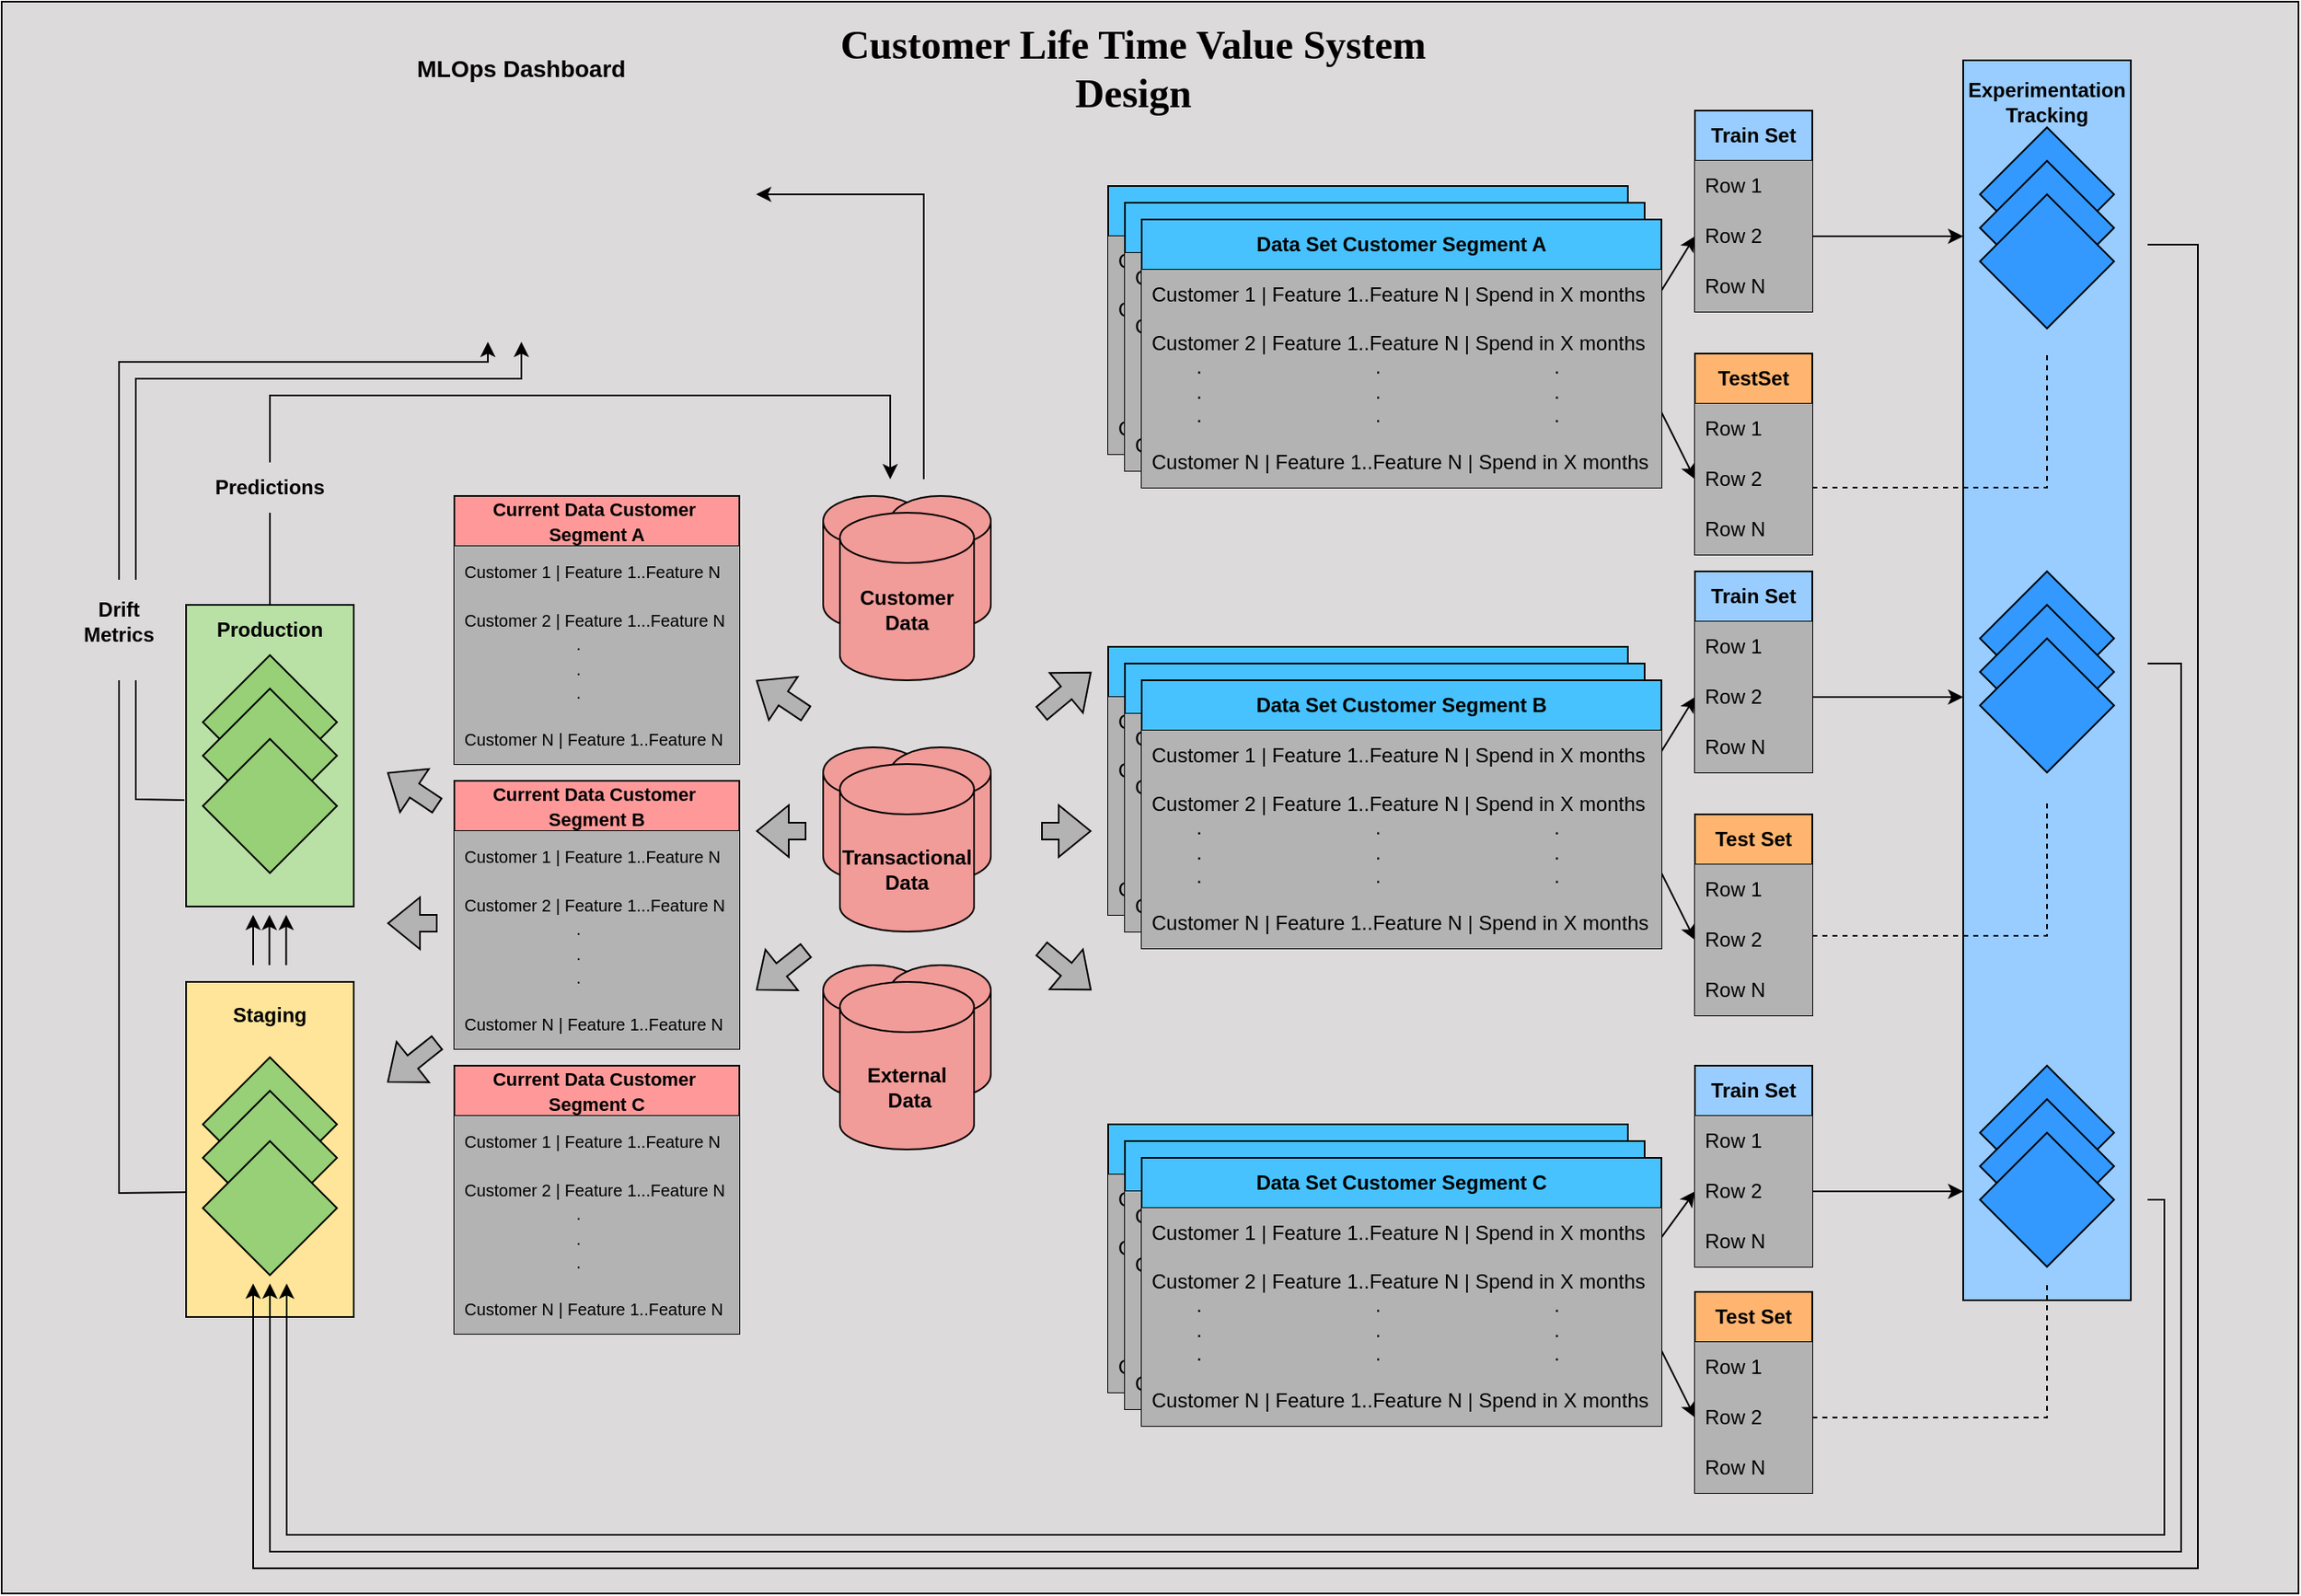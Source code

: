 <mxfile version="24.7.14">
  <diagram name="Page-1" id="lGd4Lo5ZM_9n6E0Vvopc">
    <mxGraphModel dx="2925" dy="928" grid="1" gridSize="10" guides="1" tooltips="1" connect="1" arrows="1" fold="1" page="1" pageScale="1" pageWidth="850" pageHeight="1100" math="0" shadow="0">
      <root>
        <mxCell id="0" />
        <mxCell id="1" parent="0" />
        <mxCell id="_hzz50pAHIIWiuJxTLdp-212" value="" style="rounded=0;whiteSpace=wrap;html=1;fillColor=#DCDADB;" vertex="1" parent="1">
          <mxGeometry x="-510" y="5" width="1370" height="950" as="geometry" />
        </mxCell>
        <mxCell id="_hzz50pAHIIWiuJxTLdp-193" value="" style="rounded=0;whiteSpace=wrap;html=1;fillColor=#99CCFF;" vertex="1" parent="1">
          <mxGeometry x="660" y="40" width="100" height="740" as="geometry" />
        </mxCell>
        <mxCell id="_hzz50pAHIIWiuJxTLdp-143" value="" style="rounded=0;whiteSpace=wrap;html=1;fillColor=#FFE599;" vertex="1" parent="1">
          <mxGeometry x="-400" y="590" width="100" height="200" as="geometry" />
        </mxCell>
        <mxCell id="_hzz50pAHIIWiuJxTLdp-21" value="" style="shape=cylinder3;whiteSpace=wrap;html=1;boundedLbl=1;backgroundOutline=1;size=15;fillColor=#F19C99;" vertex="1" parent="1">
          <mxGeometry x="-20" y="300" width="60" height="80" as="geometry" />
        </mxCell>
        <mxCell id="_hzz50pAHIIWiuJxTLdp-23" value="" style="shape=cylinder3;whiteSpace=wrap;html=1;boundedLbl=1;backgroundOutline=1;size=15;fillColor=#F19C99;" vertex="1" parent="1">
          <mxGeometry x="20" y="300" width="60" height="80" as="geometry" />
        </mxCell>
        <mxCell id="_hzz50pAHIIWiuJxTLdp-22" value="" style="shape=cylinder3;whiteSpace=wrap;html=1;boundedLbl=1;backgroundOutline=1;size=15;fillColor=#F19C99;" vertex="1" parent="1">
          <mxGeometry x="-10" y="310" width="80" height="100" as="geometry" />
        </mxCell>
        <mxCell id="_hzz50pAHIIWiuJxTLdp-24" value="" style="shape=cylinder3;whiteSpace=wrap;html=1;boundedLbl=1;backgroundOutline=1;size=15;fillColor=#F19C99;" vertex="1" parent="1">
          <mxGeometry x="-20" y="450" width="60" height="80" as="geometry" />
        </mxCell>
        <mxCell id="_hzz50pAHIIWiuJxTLdp-25" value="" style="shape=cylinder3;whiteSpace=wrap;html=1;boundedLbl=1;backgroundOutline=1;size=15;fillColor=#F19C99;" vertex="1" parent="1">
          <mxGeometry x="20" y="450" width="60" height="80" as="geometry" />
        </mxCell>
        <mxCell id="_hzz50pAHIIWiuJxTLdp-26" value="" style="shape=cylinder3;whiteSpace=wrap;html=1;boundedLbl=1;backgroundOutline=1;size=15;fillColor=#F19C99;" vertex="1" parent="1">
          <mxGeometry x="-10" y="460" width="80" height="100" as="geometry" />
        </mxCell>
        <mxCell id="_hzz50pAHIIWiuJxTLdp-27" value="" style="shape=cylinder3;whiteSpace=wrap;html=1;boundedLbl=1;backgroundOutline=1;size=15;fillColor=#F19C99;" vertex="1" parent="1">
          <mxGeometry x="-20" y="580" width="60" height="80" as="geometry" />
        </mxCell>
        <mxCell id="_hzz50pAHIIWiuJxTLdp-28" value="" style="shape=cylinder3;whiteSpace=wrap;html=1;boundedLbl=1;backgroundOutline=1;size=15;fillColor=#F19C99;" vertex="1" parent="1">
          <mxGeometry x="20" y="580" width="60" height="80" as="geometry" />
        </mxCell>
        <mxCell id="_hzz50pAHIIWiuJxTLdp-29" value="" style="shape=cylinder3;whiteSpace=wrap;html=1;boundedLbl=1;backgroundOutline=1;size=15;fillColor=#F19C99;" vertex="1" parent="1">
          <mxGeometry x="-10" y="590" width="80" height="100" as="geometry" />
        </mxCell>
        <mxCell id="_hzz50pAHIIWiuJxTLdp-30" value="&lt;b&gt;Customer Data&lt;/b&gt;" style="text;html=1;align=center;verticalAlign=middle;whiteSpace=wrap;rounded=0;" vertex="1" parent="1">
          <mxGeometry x="-10" y="345" width="80" height="45" as="geometry" />
        </mxCell>
        <mxCell id="_hzz50pAHIIWiuJxTLdp-31" value="&lt;b&gt;Transactional Data&lt;/b&gt;" style="text;html=1;align=center;verticalAlign=middle;whiteSpace=wrap;rounded=0;" vertex="1" parent="1">
          <mxGeometry x="-10" y="500" width="80" height="45" as="geometry" />
        </mxCell>
        <mxCell id="_hzz50pAHIIWiuJxTLdp-32" value="&lt;b&gt;External&lt;/b&gt;&lt;div&gt;&lt;b&gt;&amp;nbsp;Data&lt;/b&gt;&lt;/div&gt;" style="text;html=1;align=center;verticalAlign=middle;whiteSpace=wrap;rounded=0;" vertex="1" parent="1">
          <mxGeometry x="-10" y="630" width="80" height="45" as="geometry" />
        </mxCell>
        <mxCell id="_hzz50pAHIIWiuJxTLdp-33" value="Data Set Customer Segment B" style="swimlane;fontStyle=0;childLayout=stackLayout;horizontal=1;startSize=30;horizontalStack=0;resizeParent=1;resizeParentMax=0;resizeLast=0;collapsible=1;marginBottom=0;whiteSpace=wrap;html=1;fillColor=#47C2FF;" vertex="1" parent="1">
          <mxGeometry x="150" y="390" width="310" height="160" as="geometry" />
        </mxCell>
        <mxCell id="_hzz50pAHIIWiuJxTLdp-34" value="Customer 1 | Feature 1..Feature N | Spend in X months" style="text;strokeColor=none;fillColor=#B3B3B3;align=left;verticalAlign=middle;spacingLeft=4;spacingRight=4;overflow=hidden;points=[[0,0.5],[1,0.5]];portConstraint=eastwest;rotatable=0;whiteSpace=wrap;html=1;" vertex="1" parent="_hzz50pAHIIWiuJxTLdp-33">
          <mxGeometry y="30" width="310" height="30" as="geometry" />
        </mxCell>
        <mxCell id="_hzz50pAHIIWiuJxTLdp-35" value="Customer 2 | Feature 1..Feature N | Spend in X months&lt;div&gt;&lt;span style=&quot;white-space: pre;&quot;&gt;&#x9;&lt;/span&gt;.&lt;span style=&quot;white-space: pre;&quot;&gt;&#x9;&lt;/span&gt;&lt;span style=&quot;white-space: pre;&quot;&gt;&#x9;&lt;/span&gt;&lt;span style=&quot;white-space: pre;&quot;&gt;&#x9;&lt;/span&gt;&lt;span style=&quot;white-space: pre;&quot;&gt;&#x9;&lt;/span&gt;.&lt;span style=&quot;white-space: pre;&quot;&gt;&#x9;&lt;/span&gt;&lt;span style=&quot;white-space: pre;&quot;&gt;&#x9;&lt;/span&gt;&lt;span style=&quot;white-space: pre;&quot;&gt;&#x9;&lt;/span&gt;&lt;span style=&quot;white-space: pre;&quot;&gt;&#x9;&lt;/span&gt;.&lt;/div&gt;&lt;div&gt;&lt;span style=&quot;white-space: pre;&quot;&gt;&#x9;&lt;/span&gt;.&lt;span style=&quot;white-space: pre;&quot;&gt;&#x9;&lt;/span&gt;&lt;span style=&quot;white-space: pre;&quot;&gt;&#x9;&lt;/span&gt;&lt;span style=&quot;white-space: pre;&quot;&gt;&#x9;&lt;/span&gt;&lt;span style=&quot;white-space: pre;&quot;&gt;&#x9;&lt;/span&gt;.&lt;span style=&quot;white-space: pre;&quot;&gt;&#x9;&lt;/span&gt;&lt;span style=&quot;white-space: pre;&quot;&gt;&#x9;&lt;/span&gt;&lt;span style=&quot;white-space: pre;&quot;&gt;&#x9;&lt;/span&gt;&lt;span style=&quot;white-space: pre;&quot;&gt;&#x9;&lt;/span&gt;.&lt;/div&gt;&lt;div&gt;&lt;span style=&quot;white-space: pre;&quot;&gt;&#x9;&lt;/span&gt;.&lt;span style=&quot;white-space: pre;&quot;&gt;&#x9;&lt;/span&gt;&lt;span style=&quot;white-space: pre;&quot;&gt;&#x9;&lt;/span&gt;&lt;span style=&quot;white-space: pre;&quot;&gt;&#x9;&lt;/span&gt;&lt;span style=&quot;white-space: pre;&quot;&gt;&#x9;&lt;/span&gt;.&lt;span style=&quot;white-space: pre;&quot;&gt;&#x9;&lt;/span&gt;&lt;span style=&quot;white-space: pre;&quot;&gt;&#x9;&lt;/span&gt;&lt;span style=&quot;white-space: pre;&quot;&gt;&#x9;&lt;/span&gt;&lt;span style=&quot;white-space: pre;&quot;&gt;&#x9;&lt;/span&gt;.&lt;/div&gt;" style="text;strokeColor=none;fillColor=#B3B3B3;align=left;verticalAlign=middle;spacingLeft=4;spacingRight=4;overflow=hidden;points=[[0,0.5],[1,0.5]];portConstraint=eastwest;rotatable=0;whiteSpace=wrap;html=1;" vertex="1" parent="_hzz50pAHIIWiuJxTLdp-33">
          <mxGeometry y="60" width="310" height="70" as="geometry" />
        </mxCell>
        <mxCell id="_hzz50pAHIIWiuJxTLdp-36" value="Customer N | Feature 1..Feature N | Spend in X months" style="text;strokeColor=none;fillColor=#B3B3B3;align=left;verticalAlign=middle;spacingLeft=4;spacingRight=4;overflow=hidden;points=[[0,0.5],[1,0.5]];portConstraint=eastwest;rotatable=0;whiteSpace=wrap;html=1;" vertex="1" parent="_hzz50pAHIIWiuJxTLdp-33">
          <mxGeometry y="130" width="310" height="30" as="geometry" />
        </mxCell>
        <mxCell id="_hzz50pAHIIWiuJxTLdp-37" value="&lt;b&gt;Train Set&lt;/b&gt;" style="swimlane;fontStyle=0;childLayout=stackLayout;horizontal=1;startSize=30;horizontalStack=0;resizeParent=1;resizeParentMax=0;resizeLast=0;collapsible=1;marginBottom=0;whiteSpace=wrap;html=1;fillColor=#99CCFF;" vertex="1" parent="1">
          <mxGeometry x="500" y="345" width="70" height="120" as="geometry" />
        </mxCell>
        <mxCell id="_hzz50pAHIIWiuJxTLdp-38" value="Row 1" style="text;strokeColor=none;fillColor=#B3B3B3;align=left;verticalAlign=middle;spacingLeft=4;spacingRight=4;overflow=hidden;points=[[0,0.5],[1,0.5]];portConstraint=eastwest;rotatable=0;whiteSpace=wrap;html=1;" vertex="1" parent="_hzz50pAHIIWiuJxTLdp-37">
          <mxGeometry y="30" width="70" height="30" as="geometry" />
        </mxCell>
        <mxCell id="_hzz50pAHIIWiuJxTLdp-39" value="Row 2" style="text;strokeColor=none;fillColor=#B3B3B3;align=left;verticalAlign=middle;spacingLeft=4;spacingRight=4;overflow=hidden;points=[[0,0.5],[1,0.5]];portConstraint=eastwest;rotatable=0;whiteSpace=wrap;html=1;" vertex="1" parent="_hzz50pAHIIWiuJxTLdp-37">
          <mxGeometry y="60" width="70" height="30" as="geometry" />
        </mxCell>
        <mxCell id="_hzz50pAHIIWiuJxTLdp-40" value="Row N" style="text;strokeColor=none;fillColor=#B3B3B3;align=left;verticalAlign=middle;spacingLeft=4;spacingRight=4;overflow=hidden;points=[[0,0.5],[1,0.5]];portConstraint=eastwest;rotatable=0;whiteSpace=wrap;html=1;" vertex="1" parent="_hzz50pAHIIWiuJxTLdp-37">
          <mxGeometry y="90" width="70" height="30" as="geometry" />
        </mxCell>
        <mxCell id="_hzz50pAHIIWiuJxTLdp-41" value="&lt;b&gt;Test Set&lt;/b&gt;" style="swimlane;fontStyle=0;childLayout=stackLayout;horizontal=1;startSize=30;horizontalStack=0;resizeParent=1;resizeParentMax=0;resizeLast=0;collapsible=1;marginBottom=0;whiteSpace=wrap;html=1;fillColor=#FFB570;" vertex="1" parent="1">
          <mxGeometry x="500" y="490" width="70" height="120" as="geometry" />
        </mxCell>
        <mxCell id="_hzz50pAHIIWiuJxTLdp-42" value="Row 1" style="text;strokeColor=none;fillColor=#B3B3B3;align=left;verticalAlign=middle;spacingLeft=4;spacingRight=4;overflow=hidden;points=[[0,0.5],[1,0.5]];portConstraint=eastwest;rotatable=0;whiteSpace=wrap;html=1;" vertex="1" parent="_hzz50pAHIIWiuJxTLdp-41">
          <mxGeometry y="30" width="70" height="30" as="geometry" />
        </mxCell>
        <mxCell id="_hzz50pAHIIWiuJxTLdp-43" value="Row 2" style="text;strokeColor=none;fillColor=#B3B3B3;align=left;verticalAlign=middle;spacingLeft=4;spacingRight=4;overflow=hidden;points=[[0,0.5],[1,0.5]];portConstraint=eastwest;rotatable=0;whiteSpace=wrap;html=1;" vertex="1" parent="_hzz50pAHIIWiuJxTLdp-41">
          <mxGeometry y="60" width="70" height="30" as="geometry" />
        </mxCell>
        <mxCell id="_hzz50pAHIIWiuJxTLdp-44" value="Row N" style="text;strokeColor=none;fillColor=#B3B3B3;align=left;verticalAlign=middle;spacingLeft=4;spacingRight=4;overflow=hidden;points=[[0,0.5],[1,0.5]];portConstraint=eastwest;rotatable=0;whiteSpace=wrap;html=1;" vertex="1" parent="_hzz50pAHIIWiuJxTLdp-41">
          <mxGeometry y="90" width="70" height="30" as="geometry" />
        </mxCell>
        <mxCell id="_hzz50pAHIIWiuJxTLdp-45" value="" style="endArrow=classic;html=1;rounded=0;exitX=1;exitY=0.5;exitDx=0;exitDy=0;entryX=0;entryY=0.5;entryDx=0;entryDy=0;" edge="1" parent="1" source="_hzz50pAHIIWiuJxTLdp-35" target="_hzz50pAHIIWiuJxTLdp-39">
          <mxGeometry width="50" height="50" relative="1" as="geometry">
            <mxPoint x="340" y="500" as="sourcePoint" />
            <mxPoint x="390" y="450" as="targetPoint" />
          </mxGeometry>
        </mxCell>
        <mxCell id="_hzz50pAHIIWiuJxTLdp-46" value="" style="endArrow=classic;html=1;rounded=0;exitX=1;exitY=0.5;exitDx=0;exitDy=0;entryX=0;entryY=0.5;entryDx=0;entryDy=0;" edge="1" parent="1" source="_hzz50pAHIIWiuJxTLdp-35" target="_hzz50pAHIIWiuJxTLdp-43">
          <mxGeometry width="50" height="50" relative="1" as="geometry">
            <mxPoint x="470" y="495" as="sourcePoint" />
            <mxPoint x="510" y="430" as="targetPoint" />
          </mxGeometry>
        </mxCell>
        <mxCell id="_hzz50pAHIIWiuJxTLdp-47" value="Data Set Customer Segment C" style="swimlane;fontStyle=0;childLayout=stackLayout;horizontal=1;startSize=30;horizontalStack=0;resizeParent=1;resizeParentMax=0;resizeLast=0;collapsible=1;marginBottom=0;whiteSpace=wrap;html=1;fillColor=#47C2FF;" vertex="1" parent="1">
          <mxGeometry x="150" y="675" width="310" height="160" as="geometry" />
        </mxCell>
        <mxCell id="_hzz50pAHIIWiuJxTLdp-48" value="Customer 1 | Feature 1..Feature N | Spend in X months" style="text;strokeColor=none;fillColor=#B3B3B3;align=left;verticalAlign=middle;spacingLeft=4;spacingRight=4;overflow=hidden;points=[[0,0.5],[1,0.5]];portConstraint=eastwest;rotatable=0;whiteSpace=wrap;html=1;" vertex="1" parent="_hzz50pAHIIWiuJxTLdp-47">
          <mxGeometry y="30" width="310" height="30" as="geometry" />
        </mxCell>
        <mxCell id="_hzz50pAHIIWiuJxTLdp-49" value="Customer 2 | Feature 1..Feature N | Spend in X months&lt;div&gt;&lt;span style=&quot;white-space: pre;&quot;&gt;&#x9;&lt;/span&gt;.&lt;span style=&quot;white-space: pre;&quot;&gt;&#x9;&lt;/span&gt;&lt;span style=&quot;white-space: pre;&quot;&gt;&#x9;&lt;/span&gt;&lt;span style=&quot;white-space: pre;&quot;&gt;&#x9;&lt;/span&gt;&lt;span style=&quot;white-space: pre;&quot;&gt;&#x9;&lt;/span&gt;.&lt;span style=&quot;white-space: pre;&quot;&gt;&#x9;&lt;/span&gt;&lt;span style=&quot;white-space: pre;&quot;&gt;&#x9;&lt;/span&gt;&lt;span style=&quot;white-space: pre;&quot;&gt;&#x9;&lt;/span&gt;&lt;span style=&quot;white-space: pre;&quot;&gt;&#x9;&lt;/span&gt;.&lt;/div&gt;&lt;div&gt;&lt;span style=&quot;white-space: pre;&quot;&gt;&#x9;&lt;/span&gt;.&lt;span style=&quot;white-space: pre;&quot;&gt;&#x9;&lt;/span&gt;&lt;span style=&quot;white-space: pre;&quot;&gt;&#x9;&lt;/span&gt;&lt;span style=&quot;white-space: pre;&quot;&gt;&#x9;&lt;/span&gt;&lt;span style=&quot;white-space: pre;&quot;&gt;&#x9;&lt;/span&gt;.&lt;span style=&quot;white-space: pre;&quot;&gt;&#x9;&lt;/span&gt;&lt;span style=&quot;white-space: pre;&quot;&gt;&#x9;&lt;/span&gt;&lt;span style=&quot;white-space: pre;&quot;&gt;&#x9;&lt;/span&gt;&lt;span style=&quot;white-space: pre;&quot;&gt;&#x9;&lt;/span&gt;.&lt;/div&gt;&lt;div&gt;&lt;span style=&quot;white-space: pre;&quot;&gt;&#x9;&lt;/span&gt;.&lt;span style=&quot;white-space: pre;&quot;&gt;&#x9;&lt;/span&gt;&lt;span style=&quot;white-space: pre;&quot;&gt;&#x9;&lt;/span&gt;&lt;span style=&quot;white-space: pre;&quot;&gt;&#x9;&lt;/span&gt;&lt;span style=&quot;white-space: pre;&quot;&gt;&#x9;&lt;/span&gt;.&lt;span style=&quot;white-space: pre;&quot;&gt;&#x9;&lt;/span&gt;&lt;span style=&quot;white-space: pre;&quot;&gt;&#x9;&lt;/span&gt;&lt;span style=&quot;white-space: pre;&quot;&gt;&#x9;&lt;/span&gt;&lt;span style=&quot;white-space: pre;&quot;&gt;&#x9;&lt;/span&gt;.&lt;/div&gt;" style="text;strokeColor=none;fillColor=#B3B3B3;align=left;verticalAlign=middle;spacingLeft=4;spacingRight=4;overflow=hidden;points=[[0,0.5],[1,0.5]];portConstraint=eastwest;rotatable=0;whiteSpace=wrap;html=1;" vertex="1" parent="_hzz50pAHIIWiuJxTLdp-47">
          <mxGeometry y="60" width="310" height="70" as="geometry" />
        </mxCell>
        <mxCell id="_hzz50pAHIIWiuJxTLdp-50" value="Customer N | Feature 1..Feature N | Spend in X months" style="text;strokeColor=none;fillColor=#B3B3B3;align=left;verticalAlign=middle;spacingLeft=4;spacingRight=4;overflow=hidden;points=[[0,0.5],[1,0.5]];portConstraint=eastwest;rotatable=0;whiteSpace=wrap;html=1;" vertex="1" parent="_hzz50pAHIIWiuJxTLdp-47">
          <mxGeometry y="130" width="310" height="30" as="geometry" />
        </mxCell>
        <mxCell id="_hzz50pAHIIWiuJxTLdp-51" value="&lt;b&gt;Train Set&lt;/b&gt;" style="swimlane;fontStyle=0;childLayout=stackLayout;horizontal=1;startSize=30;horizontalStack=0;resizeParent=1;resizeParentMax=0;resizeLast=0;collapsible=1;marginBottom=0;whiteSpace=wrap;html=1;fillColor=#99CCFF;" vertex="1" parent="1">
          <mxGeometry x="500" y="640" width="70" height="120" as="geometry" />
        </mxCell>
        <mxCell id="_hzz50pAHIIWiuJxTLdp-52" value="Row 1" style="text;strokeColor=none;fillColor=#B3B3B3;align=left;verticalAlign=middle;spacingLeft=4;spacingRight=4;overflow=hidden;points=[[0,0.5],[1,0.5]];portConstraint=eastwest;rotatable=0;whiteSpace=wrap;html=1;" vertex="1" parent="_hzz50pAHIIWiuJxTLdp-51">
          <mxGeometry y="30" width="70" height="30" as="geometry" />
        </mxCell>
        <mxCell id="_hzz50pAHIIWiuJxTLdp-53" value="Row 2" style="text;strokeColor=none;fillColor=#B3B3B3;align=left;verticalAlign=middle;spacingLeft=4;spacingRight=4;overflow=hidden;points=[[0,0.5],[1,0.5]];portConstraint=eastwest;rotatable=0;whiteSpace=wrap;html=1;" vertex="1" parent="_hzz50pAHIIWiuJxTLdp-51">
          <mxGeometry y="60" width="70" height="30" as="geometry" />
        </mxCell>
        <mxCell id="_hzz50pAHIIWiuJxTLdp-54" value="Row N" style="text;strokeColor=none;fillColor=#B3B3B3;align=left;verticalAlign=middle;spacingLeft=4;spacingRight=4;overflow=hidden;points=[[0,0.5],[1,0.5]];portConstraint=eastwest;rotatable=0;whiteSpace=wrap;html=1;" vertex="1" parent="_hzz50pAHIIWiuJxTLdp-51">
          <mxGeometry y="90" width="70" height="30" as="geometry" />
        </mxCell>
        <mxCell id="_hzz50pAHIIWiuJxTLdp-55" value="&lt;b&gt;Test Set&lt;/b&gt;" style="swimlane;fontStyle=0;childLayout=stackLayout;horizontal=1;startSize=30;horizontalStack=0;resizeParent=1;resizeParentMax=0;resizeLast=0;collapsible=1;marginBottom=0;whiteSpace=wrap;html=1;fillColor=#FFB570;" vertex="1" parent="1">
          <mxGeometry x="500" y="775" width="70" height="120" as="geometry" />
        </mxCell>
        <mxCell id="_hzz50pAHIIWiuJxTLdp-56" value="Row 1" style="text;strokeColor=none;fillColor=#B3B3B3;align=left;verticalAlign=middle;spacingLeft=4;spacingRight=4;overflow=hidden;points=[[0,0.5],[1,0.5]];portConstraint=eastwest;rotatable=0;whiteSpace=wrap;html=1;" vertex="1" parent="_hzz50pAHIIWiuJxTLdp-55">
          <mxGeometry y="30" width="70" height="30" as="geometry" />
        </mxCell>
        <mxCell id="_hzz50pAHIIWiuJxTLdp-57" value="Row 2" style="text;strokeColor=none;fillColor=#B3B3B3;align=left;verticalAlign=middle;spacingLeft=4;spacingRight=4;overflow=hidden;points=[[0,0.5],[1,0.5]];portConstraint=eastwest;rotatable=0;whiteSpace=wrap;html=1;" vertex="1" parent="_hzz50pAHIIWiuJxTLdp-55">
          <mxGeometry y="60" width="70" height="30" as="geometry" />
        </mxCell>
        <mxCell id="_hzz50pAHIIWiuJxTLdp-58" value="Row N" style="text;strokeColor=none;fillColor=#B3B3B3;align=left;verticalAlign=middle;spacingLeft=4;spacingRight=4;overflow=hidden;points=[[0,0.5],[1,0.5]];portConstraint=eastwest;rotatable=0;whiteSpace=wrap;html=1;" vertex="1" parent="_hzz50pAHIIWiuJxTLdp-55">
          <mxGeometry y="90" width="70" height="30" as="geometry" />
        </mxCell>
        <mxCell id="_hzz50pAHIIWiuJxTLdp-59" value="" style="endArrow=classic;html=1;rounded=0;exitX=1;exitY=0.5;exitDx=0;exitDy=0;entryX=0;entryY=0.5;entryDx=0;entryDy=0;" edge="1" parent="1" source="_hzz50pAHIIWiuJxTLdp-49" target="_hzz50pAHIIWiuJxTLdp-53">
          <mxGeometry width="50" height="50" relative="1" as="geometry">
            <mxPoint x="340" y="785" as="sourcePoint" />
            <mxPoint x="390" y="735" as="targetPoint" />
          </mxGeometry>
        </mxCell>
        <mxCell id="_hzz50pAHIIWiuJxTLdp-60" value="" style="endArrow=classic;html=1;rounded=0;exitX=1;exitY=0.5;exitDx=0;exitDy=0;entryX=0;entryY=0.5;entryDx=0;entryDy=0;" edge="1" parent="1" source="_hzz50pAHIIWiuJxTLdp-49" target="_hzz50pAHIIWiuJxTLdp-57">
          <mxGeometry width="50" height="50" relative="1" as="geometry">
            <mxPoint x="470" y="780" as="sourcePoint" />
            <mxPoint x="510" y="715" as="targetPoint" />
          </mxGeometry>
        </mxCell>
        <mxCell id="_hzz50pAHIIWiuJxTLdp-61" value="Data Set Customer Segment A" style="swimlane;fontStyle=0;childLayout=stackLayout;horizontal=1;startSize=30;horizontalStack=0;resizeParent=1;resizeParentMax=0;resizeLast=0;collapsible=1;marginBottom=0;whiteSpace=wrap;html=1;shadow=0;fillColor=#47C2FF;" vertex="1" parent="1">
          <mxGeometry x="150" y="115" width="310" height="160" as="geometry" />
        </mxCell>
        <mxCell id="_hzz50pAHIIWiuJxTLdp-62" value="Customer 1 | Feature 1..Feature N | Spend in X months" style="text;strokeColor=none;fillColor=#B3B3B3;align=left;verticalAlign=middle;spacingLeft=4;spacingRight=4;overflow=hidden;points=[[0,0.5],[1,0.5]];portConstraint=eastwest;rotatable=0;whiteSpace=wrap;html=1;" vertex="1" parent="_hzz50pAHIIWiuJxTLdp-61">
          <mxGeometry y="30" width="310" height="30" as="geometry" />
        </mxCell>
        <mxCell id="_hzz50pAHIIWiuJxTLdp-63" value="Customer 2 | Feature 1..Feature N | Spend in X months&lt;div&gt;&lt;span style=&quot;white-space: pre;&quot;&gt;&#x9;&lt;/span&gt;.&lt;span style=&quot;white-space: pre;&quot;&gt;&#x9;&lt;/span&gt;&lt;span style=&quot;white-space: pre;&quot;&gt;&#x9;&lt;/span&gt;&lt;span style=&quot;white-space: pre;&quot;&gt;&#x9;&lt;/span&gt;&lt;span style=&quot;white-space: pre;&quot;&gt;&#x9;&lt;/span&gt;.&lt;span style=&quot;white-space: pre;&quot;&gt;&#x9;&lt;/span&gt;&lt;span style=&quot;white-space: pre;&quot;&gt;&#x9;&lt;/span&gt;&lt;span style=&quot;white-space: pre;&quot;&gt;&#x9;&lt;/span&gt;&lt;span style=&quot;white-space: pre;&quot;&gt;&#x9;&lt;/span&gt;.&lt;/div&gt;&lt;div&gt;&lt;span style=&quot;white-space: pre;&quot;&gt;&#x9;&lt;/span&gt;.&lt;span style=&quot;white-space: pre;&quot;&gt;&#x9;&lt;/span&gt;&lt;span style=&quot;white-space: pre;&quot;&gt;&#x9;&lt;/span&gt;&lt;span style=&quot;white-space: pre;&quot;&gt;&#x9;&lt;/span&gt;&lt;span style=&quot;white-space: pre;&quot;&gt;&#x9;&lt;/span&gt;.&lt;span style=&quot;white-space: pre;&quot;&gt;&#x9;&lt;/span&gt;&lt;span style=&quot;white-space: pre;&quot;&gt;&#x9;&lt;/span&gt;&lt;span style=&quot;white-space: pre;&quot;&gt;&#x9;&lt;/span&gt;&lt;span style=&quot;white-space: pre;&quot;&gt;&#x9;&lt;/span&gt;.&lt;/div&gt;&lt;div&gt;&lt;span style=&quot;white-space: pre;&quot;&gt;&#x9;&lt;/span&gt;.&lt;span style=&quot;white-space: pre;&quot;&gt;&#x9;&lt;/span&gt;&lt;span style=&quot;white-space: pre;&quot;&gt;&#x9;&lt;/span&gt;&lt;span style=&quot;white-space: pre;&quot;&gt;&#x9;&lt;/span&gt;&lt;span style=&quot;white-space: pre;&quot;&gt;&#x9;&lt;/span&gt;.&lt;span style=&quot;white-space: pre;&quot;&gt;&#x9;&lt;/span&gt;&lt;span style=&quot;white-space: pre;&quot;&gt;&#x9;&lt;/span&gt;&lt;span style=&quot;white-space: pre;&quot;&gt;&#x9;&lt;/span&gt;&lt;span style=&quot;white-space: pre;&quot;&gt;&#x9;&lt;/span&gt;.&lt;/div&gt;" style="text;strokeColor=none;fillColor=#B3B3B3;align=left;verticalAlign=middle;spacingLeft=4;spacingRight=4;overflow=hidden;points=[[0,0.5],[1,0.5]];portConstraint=eastwest;rotatable=0;whiteSpace=wrap;html=1;" vertex="1" parent="_hzz50pAHIIWiuJxTLdp-61">
          <mxGeometry y="60" width="310" height="70" as="geometry" />
        </mxCell>
        <mxCell id="_hzz50pAHIIWiuJxTLdp-64" value="Customer N | Feature 1..Feature N | Spend in X months" style="text;strokeColor=none;fillColor=#B3B3B3;align=left;verticalAlign=middle;spacingLeft=4;spacingRight=4;overflow=hidden;points=[[0,0.5],[1,0.5]];portConstraint=eastwest;rotatable=0;whiteSpace=wrap;html=1;" vertex="1" parent="_hzz50pAHIIWiuJxTLdp-61">
          <mxGeometry y="130" width="310" height="30" as="geometry" />
        </mxCell>
        <mxCell id="_hzz50pAHIIWiuJxTLdp-65" value="&lt;b&gt;Train Set&lt;/b&gt;" style="swimlane;fontStyle=0;childLayout=stackLayout;horizontal=1;startSize=30;horizontalStack=0;resizeParent=1;resizeParentMax=0;resizeLast=0;collapsible=1;marginBottom=0;whiteSpace=wrap;html=1;fillColor=#99CCFF;" vertex="1" parent="1">
          <mxGeometry x="500" y="70" width="70" height="120" as="geometry" />
        </mxCell>
        <mxCell id="_hzz50pAHIIWiuJxTLdp-66" value="Row 1" style="text;strokeColor=none;fillColor=#B3B3B3;align=left;verticalAlign=middle;spacingLeft=4;spacingRight=4;overflow=hidden;points=[[0,0.5],[1,0.5]];portConstraint=eastwest;rotatable=0;whiteSpace=wrap;html=1;" vertex="1" parent="_hzz50pAHIIWiuJxTLdp-65">
          <mxGeometry y="30" width="70" height="30" as="geometry" />
        </mxCell>
        <mxCell id="_hzz50pAHIIWiuJxTLdp-67" value="Row 2" style="text;strokeColor=none;fillColor=#B3B3B3;align=left;verticalAlign=middle;spacingLeft=4;spacingRight=4;overflow=hidden;points=[[0,0.5],[1,0.5]];portConstraint=eastwest;rotatable=0;whiteSpace=wrap;html=1;" vertex="1" parent="_hzz50pAHIIWiuJxTLdp-65">
          <mxGeometry y="60" width="70" height="30" as="geometry" />
        </mxCell>
        <mxCell id="_hzz50pAHIIWiuJxTLdp-68" value="Row N" style="text;strokeColor=none;fillColor=#B3B3B3;align=left;verticalAlign=middle;spacingLeft=4;spacingRight=4;overflow=hidden;points=[[0,0.5],[1,0.5]];portConstraint=eastwest;rotatable=0;whiteSpace=wrap;html=1;" vertex="1" parent="_hzz50pAHIIWiuJxTLdp-65">
          <mxGeometry y="90" width="70" height="30" as="geometry" />
        </mxCell>
        <mxCell id="_hzz50pAHIIWiuJxTLdp-69" value="&lt;b&gt;TestSet&lt;/b&gt;" style="swimlane;fontStyle=0;childLayout=stackLayout;horizontal=1;startSize=30;horizontalStack=0;resizeParent=1;resizeParentMax=0;resizeLast=0;collapsible=1;marginBottom=0;whiteSpace=wrap;html=1;fillColor=#FFB570;" vertex="1" parent="1">
          <mxGeometry x="500" y="215" width="70" height="120" as="geometry" />
        </mxCell>
        <mxCell id="_hzz50pAHIIWiuJxTLdp-70" value="Row 1" style="text;strokeColor=none;fillColor=#B3B3B3;align=left;verticalAlign=middle;spacingLeft=4;spacingRight=4;overflow=hidden;points=[[0,0.5],[1,0.5]];portConstraint=eastwest;rotatable=0;whiteSpace=wrap;html=1;" vertex="1" parent="_hzz50pAHIIWiuJxTLdp-69">
          <mxGeometry y="30" width="70" height="30" as="geometry" />
        </mxCell>
        <mxCell id="_hzz50pAHIIWiuJxTLdp-71" value="Row 2" style="text;strokeColor=none;fillColor=#B3B3B3;align=left;verticalAlign=middle;spacingLeft=4;spacingRight=4;overflow=hidden;points=[[0,0.5],[1,0.5]];portConstraint=eastwest;rotatable=0;whiteSpace=wrap;html=1;" vertex="1" parent="_hzz50pAHIIWiuJxTLdp-69">
          <mxGeometry y="60" width="70" height="30" as="geometry" />
        </mxCell>
        <mxCell id="_hzz50pAHIIWiuJxTLdp-72" value="Row N" style="text;strokeColor=none;fillColor=#B3B3B3;align=left;verticalAlign=middle;spacingLeft=4;spacingRight=4;overflow=hidden;points=[[0,0.5],[1,0.5]];portConstraint=eastwest;rotatable=0;whiteSpace=wrap;html=1;" vertex="1" parent="_hzz50pAHIIWiuJxTLdp-69">
          <mxGeometry y="90" width="70" height="30" as="geometry" />
        </mxCell>
        <mxCell id="_hzz50pAHIIWiuJxTLdp-73" value="" style="endArrow=classic;html=1;rounded=0;exitX=1;exitY=0.5;exitDx=0;exitDy=0;entryX=0;entryY=0.5;entryDx=0;entryDy=0;" edge="1" parent="1" source="_hzz50pAHIIWiuJxTLdp-63" target="_hzz50pAHIIWiuJxTLdp-67">
          <mxGeometry width="50" height="50" relative="1" as="geometry">
            <mxPoint x="340" y="225" as="sourcePoint" />
            <mxPoint x="390" y="175" as="targetPoint" />
          </mxGeometry>
        </mxCell>
        <mxCell id="_hzz50pAHIIWiuJxTLdp-74" value="" style="endArrow=classic;html=1;rounded=0;exitX=1;exitY=0.5;exitDx=0;exitDy=0;entryX=0;entryY=0.5;entryDx=0;entryDy=0;" edge="1" parent="1" source="_hzz50pAHIIWiuJxTLdp-63" target="_hzz50pAHIIWiuJxTLdp-71">
          <mxGeometry width="50" height="50" relative="1" as="geometry">
            <mxPoint x="470" y="220" as="sourcePoint" />
            <mxPoint x="510" y="155" as="targetPoint" />
          </mxGeometry>
        </mxCell>
        <mxCell id="_hzz50pAHIIWiuJxTLdp-81" value="" style="rhombus;whiteSpace=wrap;html=1;fillColor=#3399FF;" vertex="1" parent="1">
          <mxGeometry x="670" y="80" width="80" height="80" as="geometry" />
        </mxCell>
        <mxCell id="_hzz50pAHIIWiuJxTLdp-82" value="" style="rhombus;whiteSpace=wrap;html=1;fillColor=#3399FF;" vertex="1" parent="1">
          <mxGeometry x="670" y="100" width="80" height="80" as="geometry" />
        </mxCell>
        <mxCell id="_hzz50pAHIIWiuJxTLdp-83" value="" style="rhombus;whiteSpace=wrap;html=1;fillColor=#3399FF;" vertex="1" parent="1">
          <mxGeometry x="670" y="120" width="80" height="80" as="geometry" />
        </mxCell>
        <mxCell id="_hzz50pAHIIWiuJxTLdp-84" value="" style="rhombus;whiteSpace=wrap;html=1;fillColor=#3399FF;" vertex="1" parent="1">
          <mxGeometry x="670" y="345" width="80" height="80" as="geometry" />
        </mxCell>
        <mxCell id="_hzz50pAHIIWiuJxTLdp-85" value="" style="rhombus;whiteSpace=wrap;html=1;fillColor=#3399FF;" vertex="1" parent="1">
          <mxGeometry x="670" y="365" width="80" height="80" as="geometry" />
        </mxCell>
        <mxCell id="_hzz50pAHIIWiuJxTLdp-86" value="" style="rhombus;whiteSpace=wrap;html=1;fillColor=#3399FF;" vertex="1" parent="1">
          <mxGeometry x="670" y="385" width="80" height="80" as="geometry" />
        </mxCell>
        <mxCell id="_hzz50pAHIIWiuJxTLdp-87" value="" style="rhombus;whiteSpace=wrap;html=1;fillColor=#3399FF;" vertex="1" parent="1">
          <mxGeometry x="670" y="640" width="80" height="80" as="geometry" />
        </mxCell>
        <mxCell id="_hzz50pAHIIWiuJxTLdp-88" value="" style="rhombus;whiteSpace=wrap;html=1;fillColor=#3399FF;" vertex="1" parent="1">
          <mxGeometry x="670" y="660" width="80" height="80" as="geometry" />
        </mxCell>
        <mxCell id="_hzz50pAHIIWiuJxTLdp-89" value="" style="rhombus;whiteSpace=wrap;html=1;fillColor=#3399FF;" vertex="1" parent="1">
          <mxGeometry x="670" y="680" width="80" height="80" as="geometry" />
        </mxCell>
        <mxCell id="_hzz50pAHIIWiuJxTLdp-90" value="" style="endArrow=classic;html=1;rounded=0;exitX=1;exitY=0.5;exitDx=0;exitDy=0;" edge="1" parent="1" source="_hzz50pAHIIWiuJxTLdp-67">
          <mxGeometry width="50" height="50" relative="1" as="geometry">
            <mxPoint x="840" y="520" as="sourcePoint" />
            <mxPoint x="660" y="145" as="targetPoint" />
          </mxGeometry>
        </mxCell>
        <mxCell id="_hzz50pAHIIWiuJxTLdp-91" value="" style="endArrow=classic;html=1;rounded=0;exitX=1;exitY=0.5;exitDx=0;exitDy=0;" edge="1" parent="1" source="_hzz50pAHIIWiuJxTLdp-39">
          <mxGeometry width="50" height="50" relative="1" as="geometry">
            <mxPoint x="570" y="410" as="sourcePoint" />
            <mxPoint x="660" y="420" as="targetPoint" />
          </mxGeometry>
        </mxCell>
        <mxCell id="_hzz50pAHIIWiuJxTLdp-92" value="" style="endArrow=classic;html=1;rounded=0;exitX=1;exitY=0.5;exitDx=0;exitDy=0;" edge="1" parent="1" source="_hzz50pAHIIWiuJxTLdp-53">
          <mxGeometry width="50" height="50" relative="1" as="geometry">
            <mxPoint x="580" y="710" as="sourcePoint" />
            <mxPoint x="660" y="715" as="targetPoint" />
          </mxGeometry>
        </mxCell>
        <mxCell id="_hzz50pAHIIWiuJxTLdp-97" value="" style="endArrow=none;dashed=1;html=1;rounded=0;exitX=1;exitY=0.5;exitDx=0;exitDy=0;" edge="1" parent="1" source="_hzz50pAHIIWiuJxTLdp-57">
          <mxGeometry width="50" height="50" relative="1" as="geometry">
            <mxPoint x="840" y="640" as="sourcePoint" />
            <mxPoint x="710" y="770" as="targetPoint" />
            <Array as="points">
              <mxPoint x="710" y="850" />
            </Array>
          </mxGeometry>
        </mxCell>
        <mxCell id="_hzz50pAHIIWiuJxTLdp-98" value="" style="endArrow=none;dashed=1;html=1;rounded=0;exitX=1;exitY=0.5;exitDx=0;exitDy=0;" edge="1" parent="1">
          <mxGeometry width="50" height="50" relative="1" as="geometry">
            <mxPoint x="570" y="562.5" as="sourcePoint" />
            <mxPoint x="710" y="482.5" as="targetPoint" />
            <Array as="points">
              <mxPoint x="710" y="562.5" />
            </Array>
          </mxGeometry>
        </mxCell>
        <mxCell id="_hzz50pAHIIWiuJxTLdp-99" value="" style="endArrow=none;dashed=1;html=1;rounded=0;exitX=1;exitY=0.5;exitDx=0;exitDy=0;" edge="1" parent="1">
          <mxGeometry width="50" height="50" relative="1" as="geometry">
            <mxPoint x="570" y="295" as="sourcePoint" />
            <mxPoint x="710" y="215" as="targetPoint" />
            <Array as="points">
              <mxPoint x="710" y="295" />
            </Array>
          </mxGeometry>
        </mxCell>
        <mxCell id="_hzz50pAHIIWiuJxTLdp-101" value="" style="endArrow=classic;html=1;rounded=0;" edge="1" parent="1">
          <mxGeometry width="50" height="50" relative="1" as="geometry">
            <mxPoint x="770" y="720" as="sourcePoint" />
            <mxPoint x="-340" y="770" as="targetPoint" />
            <Array as="points">
              <mxPoint x="780" y="720" />
              <mxPoint x="780" y="920" />
              <mxPoint x="-340" y="920" />
            </Array>
          </mxGeometry>
        </mxCell>
        <mxCell id="_hzz50pAHIIWiuJxTLdp-102" value="" style="endArrow=classic;html=1;rounded=0;" edge="1" parent="1">
          <mxGeometry width="50" height="50" relative="1" as="geometry">
            <mxPoint x="770" y="400" as="sourcePoint" />
            <mxPoint x="-350" y="770" as="targetPoint" />
            <Array as="points">
              <mxPoint x="790" y="400" />
              <mxPoint x="790" y="930" />
              <mxPoint x="-350" y="930" />
            </Array>
          </mxGeometry>
        </mxCell>
        <mxCell id="_hzz50pAHIIWiuJxTLdp-103" value="" style="endArrow=classic;html=1;rounded=0;" edge="1" parent="1">
          <mxGeometry width="50" height="50" relative="1" as="geometry">
            <mxPoint x="770" y="150" as="sourcePoint" />
            <mxPoint x="-360" y="770" as="targetPoint" />
            <Array as="points">
              <mxPoint x="770" y="150" />
              <mxPoint x="800" y="150" />
              <mxPoint x="800" y="940" />
              <mxPoint x="-360" y="940" />
            </Array>
          </mxGeometry>
        </mxCell>
        <mxCell id="_hzz50pAHIIWiuJxTLdp-104" value="" style="rhombus;whiteSpace=wrap;html=1;fillColor=#97D077;" vertex="1" parent="1">
          <mxGeometry x="-390" y="635" width="80" height="80" as="geometry" />
        </mxCell>
        <mxCell id="_hzz50pAHIIWiuJxTLdp-105" value="" style="rhombus;whiteSpace=wrap;html=1;fillColor=#97D077;" vertex="1" parent="1">
          <mxGeometry x="-390" y="655" width="80" height="80" as="geometry" />
        </mxCell>
        <mxCell id="_hzz50pAHIIWiuJxTLdp-106" value="" style="rhombus;whiteSpace=wrap;html=1;fillColor=#97D077;" vertex="1" parent="1">
          <mxGeometry x="-390" y="685" width="80" height="80" as="geometry" />
        </mxCell>
        <mxCell id="_hzz50pAHIIWiuJxTLdp-112" value="Data Set Customer Segment A" style="swimlane;fontStyle=0;childLayout=stackLayout;horizontal=1;startSize=30;horizontalStack=0;resizeParent=1;resizeParentMax=0;resizeLast=0;collapsible=1;marginBottom=0;whiteSpace=wrap;html=1;shadow=0;fillColor=#47C2FF;" vertex="1" parent="1">
          <mxGeometry x="160" y="125" width="310" height="160" as="geometry" />
        </mxCell>
        <mxCell id="_hzz50pAHIIWiuJxTLdp-113" value="Customer 1 | Feature 1..Feature N | Spend in X months" style="text;strokeColor=none;fillColor=#B3B3B3;align=left;verticalAlign=middle;spacingLeft=4;spacingRight=4;overflow=hidden;points=[[0,0.5],[1,0.5]];portConstraint=eastwest;rotatable=0;whiteSpace=wrap;html=1;" vertex="1" parent="_hzz50pAHIIWiuJxTLdp-112">
          <mxGeometry y="30" width="310" height="30" as="geometry" />
        </mxCell>
        <mxCell id="_hzz50pAHIIWiuJxTLdp-114" value="Customer 2 | Feature 1..Feature N | Spend in X months&lt;div&gt;&lt;span style=&quot;white-space: pre;&quot;&gt;&#x9;&lt;/span&gt;.&lt;span style=&quot;white-space: pre;&quot;&gt;&#x9;&lt;/span&gt;&lt;span style=&quot;white-space: pre;&quot;&gt;&#x9;&lt;/span&gt;&lt;span style=&quot;white-space: pre;&quot;&gt;&#x9;&lt;/span&gt;&lt;span style=&quot;white-space: pre;&quot;&gt;&#x9;&lt;/span&gt;.&lt;span style=&quot;white-space: pre;&quot;&gt;&#x9;&lt;/span&gt;&lt;span style=&quot;white-space: pre;&quot;&gt;&#x9;&lt;/span&gt;&lt;span style=&quot;white-space: pre;&quot;&gt;&#x9;&lt;/span&gt;&lt;span style=&quot;white-space: pre;&quot;&gt;&#x9;&lt;/span&gt;.&lt;/div&gt;&lt;div&gt;&lt;span style=&quot;white-space: pre;&quot;&gt;&#x9;&lt;/span&gt;.&lt;span style=&quot;white-space: pre;&quot;&gt;&#x9;&lt;/span&gt;&lt;span style=&quot;white-space: pre;&quot;&gt;&#x9;&lt;/span&gt;&lt;span style=&quot;white-space: pre;&quot;&gt;&#x9;&lt;/span&gt;&lt;span style=&quot;white-space: pre;&quot;&gt;&#x9;&lt;/span&gt;.&lt;span style=&quot;white-space: pre;&quot;&gt;&#x9;&lt;/span&gt;&lt;span style=&quot;white-space: pre;&quot;&gt;&#x9;&lt;/span&gt;&lt;span style=&quot;white-space: pre;&quot;&gt;&#x9;&lt;/span&gt;&lt;span style=&quot;white-space: pre;&quot;&gt;&#x9;&lt;/span&gt;.&lt;/div&gt;&lt;div&gt;&lt;span style=&quot;white-space: pre;&quot;&gt;&#x9;&lt;/span&gt;.&lt;span style=&quot;white-space: pre;&quot;&gt;&#x9;&lt;/span&gt;&lt;span style=&quot;white-space: pre;&quot;&gt;&#x9;&lt;/span&gt;&lt;span style=&quot;white-space: pre;&quot;&gt;&#x9;&lt;/span&gt;&lt;span style=&quot;white-space: pre;&quot;&gt;&#x9;&lt;/span&gt;.&lt;span style=&quot;white-space: pre;&quot;&gt;&#x9;&lt;/span&gt;&lt;span style=&quot;white-space: pre;&quot;&gt;&#x9;&lt;/span&gt;&lt;span style=&quot;white-space: pre;&quot;&gt;&#x9;&lt;/span&gt;&lt;span style=&quot;white-space: pre;&quot;&gt;&#x9;&lt;/span&gt;.&lt;/div&gt;" style="text;strokeColor=none;fillColor=#B3B3B3;align=left;verticalAlign=middle;spacingLeft=4;spacingRight=4;overflow=hidden;points=[[0,0.5],[1,0.5]];portConstraint=eastwest;rotatable=0;whiteSpace=wrap;html=1;" vertex="1" parent="_hzz50pAHIIWiuJxTLdp-112">
          <mxGeometry y="60" width="310" height="70" as="geometry" />
        </mxCell>
        <mxCell id="_hzz50pAHIIWiuJxTLdp-115" value="Customer N | Feature 1..Feature N | Spend in X months" style="text;strokeColor=none;fillColor=#B3B3B3;align=left;verticalAlign=middle;spacingLeft=4;spacingRight=4;overflow=hidden;points=[[0,0.5],[1,0.5]];portConstraint=eastwest;rotatable=0;whiteSpace=wrap;html=1;" vertex="1" parent="_hzz50pAHIIWiuJxTLdp-112">
          <mxGeometry y="130" width="310" height="30" as="geometry" />
        </mxCell>
        <mxCell id="_hzz50pAHIIWiuJxTLdp-116" value="Data Set Customer Segment A" style="swimlane;fontStyle=0;childLayout=stackLayout;horizontal=1;startSize=30;horizontalStack=0;resizeParent=1;resizeParentMax=0;resizeLast=0;collapsible=1;marginBottom=0;whiteSpace=wrap;html=1;shadow=0;fillColor=#47C2FF;" vertex="1" parent="1">
          <mxGeometry x="160" y="125" width="310" height="160" as="geometry" />
        </mxCell>
        <mxCell id="_hzz50pAHIIWiuJxTLdp-117" value="Customer 1 | Feature 1..Feature N | Spend in X months" style="text;strokeColor=none;fillColor=#B3B3B3;align=left;verticalAlign=middle;spacingLeft=4;spacingRight=4;overflow=hidden;points=[[0,0.5],[1,0.5]];portConstraint=eastwest;rotatable=0;whiteSpace=wrap;html=1;" vertex="1" parent="_hzz50pAHIIWiuJxTLdp-116">
          <mxGeometry y="30" width="310" height="30" as="geometry" />
        </mxCell>
        <mxCell id="_hzz50pAHIIWiuJxTLdp-118" value="Customer 2 | Feature 1..Feature N | Spend in X months&lt;div&gt;&lt;span style=&quot;white-space: pre;&quot;&gt;&#x9;&lt;/span&gt;.&lt;span style=&quot;white-space: pre;&quot;&gt;&#x9;&lt;/span&gt;&lt;span style=&quot;white-space: pre;&quot;&gt;&#x9;&lt;/span&gt;&lt;span style=&quot;white-space: pre;&quot;&gt;&#x9;&lt;/span&gt;&lt;span style=&quot;white-space: pre;&quot;&gt;&#x9;&lt;/span&gt;.&lt;span style=&quot;white-space: pre;&quot;&gt;&#x9;&lt;/span&gt;&lt;span style=&quot;white-space: pre;&quot;&gt;&#x9;&lt;/span&gt;&lt;span style=&quot;white-space: pre;&quot;&gt;&#x9;&lt;/span&gt;&lt;span style=&quot;white-space: pre;&quot;&gt;&#x9;&lt;/span&gt;.&lt;/div&gt;&lt;div&gt;&lt;span style=&quot;white-space: pre;&quot;&gt;&#x9;&lt;/span&gt;.&lt;span style=&quot;white-space: pre;&quot;&gt;&#x9;&lt;/span&gt;&lt;span style=&quot;white-space: pre;&quot;&gt;&#x9;&lt;/span&gt;&lt;span style=&quot;white-space: pre;&quot;&gt;&#x9;&lt;/span&gt;&lt;span style=&quot;white-space: pre;&quot;&gt;&#x9;&lt;/span&gt;.&lt;span style=&quot;white-space: pre;&quot;&gt;&#x9;&lt;/span&gt;&lt;span style=&quot;white-space: pre;&quot;&gt;&#x9;&lt;/span&gt;&lt;span style=&quot;white-space: pre;&quot;&gt;&#x9;&lt;/span&gt;&lt;span style=&quot;white-space: pre;&quot;&gt;&#x9;&lt;/span&gt;.&lt;/div&gt;&lt;div&gt;&lt;span style=&quot;white-space: pre;&quot;&gt;&#x9;&lt;/span&gt;.&lt;span style=&quot;white-space: pre;&quot;&gt;&#x9;&lt;/span&gt;&lt;span style=&quot;white-space: pre;&quot;&gt;&#x9;&lt;/span&gt;&lt;span style=&quot;white-space: pre;&quot;&gt;&#x9;&lt;/span&gt;&lt;span style=&quot;white-space: pre;&quot;&gt;&#x9;&lt;/span&gt;.&lt;span style=&quot;white-space: pre;&quot;&gt;&#x9;&lt;/span&gt;&lt;span style=&quot;white-space: pre;&quot;&gt;&#x9;&lt;/span&gt;&lt;span style=&quot;white-space: pre;&quot;&gt;&#x9;&lt;/span&gt;&lt;span style=&quot;white-space: pre;&quot;&gt;&#x9;&lt;/span&gt;.&lt;/div&gt;" style="text;strokeColor=none;fillColor=#B3B3B3;align=left;verticalAlign=middle;spacingLeft=4;spacingRight=4;overflow=hidden;points=[[0,0.5],[1,0.5]];portConstraint=eastwest;rotatable=0;whiteSpace=wrap;html=1;" vertex="1" parent="_hzz50pAHIIWiuJxTLdp-116">
          <mxGeometry y="60" width="310" height="70" as="geometry" />
        </mxCell>
        <mxCell id="_hzz50pAHIIWiuJxTLdp-119" value="Customer N | Feature 1..Feature N | Spend in X months" style="text;strokeColor=none;fillColor=#B3B3B3;align=left;verticalAlign=middle;spacingLeft=4;spacingRight=4;overflow=hidden;points=[[0,0.5],[1,0.5]];portConstraint=eastwest;rotatable=0;whiteSpace=wrap;html=1;" vertex="1" parent="_hzz50pAHIIWiuJxTLdp-116">
          <mxGeometry y="130" width="310" height="30" as="geometry" />
        </mxCell>
        <mxCell id="_hzz50pAHIIWiuJxTLdp-120" value="&lt;b&gt;Data Set Customer Segment A&lt;/b&gt;" style="swimlane;fontStyle=0;childLayout=stackLayout;horizontal=1;startSize=30;horizontalStack=0;resizeParent=1;resizeParentMax=0;resizeLast=0;collapsible=1;marginBottom=0;whiteSpace=wrap;html=1;shadow=0;fillColor=#47C2FF;" vertex="1" parent="1">
          <mxGeometry x="170" y="135" width="310" height="160" as="geometry" />
        </mxCell>
        <mxCell id="_hzz50pAHIIWiuJxTLdp-121" value="Customer 1 | Feature 1..Feature N | Spend in X months" style="text;strokeColor=none;fillColor=#B3B3B3;align=left;verticalAlign=middle;spacingLeft=4;spacingRight=4;overflow=hidden;points=[[0,0.5],[1,0.5]];portConstraint=eastwest;rotatable=0;whiteSpace=wrap;html=1;" vertex="1" parent="_hzz50pAHIIWiuJxTLdp-120">
          <mxGeometry y="30" width="310" height="30" as="geometry" />
        </mxCell>
        <mxCell id="_hzz50pAHIIWiuJxTLdp-122" value="Customer 2 | Feature 1..Feature N | Spend in X months&lt;div&gt;&lt;span style=&quot;white-space: pre;&quot;&gt;&#x9;&lt;/span&gt;.&lt;span style=&quot;white-space: pre;&quot;&gt;&#x9;&lt;/span&gt;&lt;span style=&quot;white-space: pre;&quot;&gt;&#x9;&lt;/span&gt;&lt;span style=&quot;white-space: pre;&quot;&gt;&#x9;&lt;/span&gt;&lt;span style=&quot;white-space: pre;&quot;&gt;&#x9;&lt;/span&gt;.&lt;span style=&quot;white-space: pre;&quot;&gt;&#x9;&lt;/span&gt;&lt;span style=&quot;white-space: pre;&quot;&gt;&#x9;&lt;/span&gt;&lt;span style=&quot;white-space: pre;&quot;&gt;&#x9;&lt;/span&gt;&lt;span style=&quot;white-space: pre;&quot;&gt;&#x9;&lt;/span&gt;.&lt;/div&gt;&lt;div&gt;&lt;span style=&quot;white-space: pre;&quot;&gt;&#x9;&lt;/span&gt;.&lt;span style=&quot;white-space: pre;&quot;&gt;&#x9;&lt;/span&gt;&lt;span style=&quot;white-space: pre;&quot;&gt;&#x9;&lt;/span&gt;&lt;span style=&quot;white-space: pre;&quot;&gt;&#x9;&lt;/span&gt;&lt;span style=&quot;white-space: pre;&quot;&gt;&#x9;&lt;/span&gt;.&lt;span style=&quot;white-space: pre;&quot;&gt;&#x9;&lt;/span&gt;&lt;span style=&quot;white-space: pre;&quot;&gt;&#x9;&lt;/span&gt;&lt;span style=&quot;white-space: pre;&quot;&gt;&#x9;&lt;/span&gt;&lt;span style=&quot;white-space: pre;&quot;&gt;&#x9;&lt;/span&gt;.&lt;/div&gt;&lt;div&gt;&lt;span style=&quot;white-space: pre;&quot;&gt;&#x9;&lt;/span&gt;.&lt;span style=&quot;white-space: pre;&quot;&gt;&#x9;&lt;/span&gt;&lt;span style=&quot;white-space: pre;&quot;&gt;&#x9;&lt;/span&gt;&lt;span style=&quot;white-space: pre;&quot;&gt;&#x9;&lt;/span&gt;&lt;span style=&quot;white-space: pre;&quot;&gt;&#x9;&lt;/span&gt;.&lt;span style=&quot;white-space: pre;&quot;&gt;&#x9;&lt;/span&gt;&lt;span style=&quot;white-space: pre;&quot;&gt;&#x9;&lt;/span&gt;&lt;span style=&quot;white-space: pre;&quot;&gt;&#x9;&lt;/span&gt;&lt;span style=&quot;white-space: pre;&quot;&gt;&#x9;&lt;/span&gt;.&lt;/div&gt;" style="text;strokeColor=none;fillColor=#B3B3B3;align=left;verticalAlign=middle;spacingLeft=4;spacingRight=4;overflow=hidden;points=[[0,0.5],[1,0.5]];portConstraint=eastwest;rotatable=0;whiteSpace=wrap;html=1;" vertex="1" parent="_hzz50pAHIIWiuJxTLdp-120">
          <mxGeometry y="60" width="310" height="70" as="geometry" />
        </mxCell>
        <mxCell id="_hzz50pAHIIWiuJxTLdp-123" value="Customer N | Feature 1..Feature N | Spend in X months" style="text;strokeColor=none;fillColor=#B3B3B3;align=left;verticalAlign=middle;spacingLeft=4;spacingRight=4;overflow=hidden;points=[[0,0.5],[1,0.5]];portConstraint=eastwest;rotatable=0;whiteSpace=wrap;html=1;" vertex="1" parent="_hzz50pAHIIWiuJxTLdp-120">
          <mxGeometry y="130" width="310" height="30" as="geometry" />
        </mxCell>
        <mxCell id="_hzz50pAHIIWiuJxTLdp-124" value="Data Set Customer Segment B" style="swimlane;fontStyle=0;childLayout=stackLayout;horizontal=1;startSize=30;horizontalStack=0;resizeParent=1;resizeParentMax=0;resizeLast=0;collapsible=1;marginBottom=0;whiteSpace=wrap;html=1;fillColor=#47C2FF;" vertex="1" parent="1">
          <mxGeometry x="160" y="400" width="310" height="160" as="geometry" />
        </mxCell>
        <mxCell id="_hzz50pAHIIWiuJxTLdp-125" value="Customer 1 | Feature 1..Feature N | Spend in X months" style="text;strokeColor=none;fillColor=#B3B3B3;align=left;verticalAlign=middle;spacingLeft=4;spacingRight=4;overflow=hidden;points=[[0,0.5],[1,0.5]];portConstraint=eastwest;rotatable=0;whiteSpace=wrap;html=1;" vertex="1" parent="_hzz50pAHIIWiuJxTLdp-124">
          <mxGeometry y="30" width="310" height="30" as="geometry" />
        </mxCell>
        <mxCell id="_hzz50pAHIIWiuJxTLdp-126" value="Customer 2 | Feature 1..Feature N | Spend in X months&lt;div&gt;&lt;span style=&quot;white-space: pre;&quot;&gt;&#x9;&lt;/span&gt;.&lt;span style=&quot;white-space: pre;&quot;&gt;&#x9;&lt;/span&gt;&lt;span style=&quot;white-space: pre;&quot;&gt;&#x9;&lt;/span&gt;&lt;span style=&quot;white-space: pre;&quot;&gt;&#x9;&lt;/span&gt;&lt;span style=&quot;white-space: pre;&quot;&gt;&#x9;&lt;/span&gt;.&lt;span style=&quot;white-space: pre;&quot;&gt;&#x9;&lt;/span&gt;&lt;span style=&quot;white-space: pre;&quot;&gt;&#x9;&lt;/span&gt;&lt;span style=&quot;white-space: pre;&quot;&gt;&#x9;&lt;/span&gt;&lt;span style=&quot;white-space: pre;&quot;&gt;&#x9;&lt;/span&gt;.&lt;/div&gt;&lt;div&gt;&lt;span style=&quot;white-space: pre;&quot;&gt;&#x9;&lt;/span&gt;.&lt;span style=&quot;white-space: pre;&quot;&gt;&#x9;&lt;/span&gt;&lt;span style=&quot;white-space: pre;&quot;&gt;&#x9;&lt;/span&gt;&lt;span style=&quot;white-space: pre;&quot;&gt;&#x9;&lt;/span&gt;&lt;span style=&quot;white-space: pre;&quot;&gt;&#x9;&lt;/span&gt;.&lt;span style=&quot;white-space: pre;&quot;&gt;&#x9;&lt;/span&gt;&lt;span style=&quot;white-space: pre;&quot;&gt;&#x9;&lt;/span&gt;&lt;span style=&quot;white-space: pre;&quot;&gt;&#x9;&lt;/span&gt;&lt;span style=&quot;white-space: pre;&quot;&gt;&#x9;&lt;/span&gt;.&lt;/div&gt;&lt;div&gt;&lt;span style=&quot;white-space: pre;&quot;&gt;&#x9;&lt;/span&gt;.&lt;span style=&quot;white-space: pre;&quot;&gt;&#x9;&lt;/span&gt;&lt;span style=&quot;white-space: pre;&quot;&gt;&#x9;&lt;/span&gt;&lt;span style=&quot;white-space: pre;&quot;&gt;&#x9;&lt;/span&gt;&lt;span style=&quot;white-space: pre;&quot;&gt;&#x9;&lt;/span&gt;.&lt;span style=&quot;white-space: pre;&quot;&gt;&#x9;&lt;/span&gt;&lt;span style=&quot;white-space: pre;&quot;&gt;&#x9;&lt;/span&gt;&lt;span style=&quot;white-space: pre;&quot;&gt;&#x9;&lt;/span&gt;&lt;span style=&quot;white-space: pre;&quot;&gt;&#x9;&lt;/span&gt;.&lt;/div&gt;" style="text;strokeColor=none;fillColor=#B3B3B3;align=left;verticalAlign=middle;spacingLeft=4;spacingRight=4;overflow=hidden;points=[[0,0.5],[1,0.5]];portConstraint=eastwest;rotatable=0;whiteSpace=wrap;html=1;" vertex="1" parent="_hzz50pAHIIWiuJxTLdp-124">
          <mxGeometry y="60" width="310" height="70" as="geometry" />
        </mxCell>
        <mxCell id="_hzz50pAHIIWiuJxTLdp-127" value="Customer N | Feature 1..Feature N | Spend in X months" style="text;strokeColor=none;fillColor=#B3B3B3;align=left;verticalAlign=middle;spacingLeft=4;spacingRight=4;overflow=hidden;points=[[0,0.5],[1,0.5]];portConstraint=eastwest;rotatable=0;whiteSpace=wrap;html=1;" vertex="1" parent="_hzz50pAHIIWiuJxTLdp-124">
          <mxGeometry y="130" width="310" height="30" as="geometry" />
        </mxCell>
        <mxCell id="_hzz50pAHIIWiuJxTLdp-128" value="&lt;b&gt;Data Set Customer Segment B&lt;/b&gt;" style="swimlane;fontStyle=0;childLayout=stackLayout;horizontal=1;startSize=30;horizontalStack=0;resizeParent=1;resizeParentMax=0;resizeLast=0;collapsible=1;marginBottom=0;whiteSpace=wrap;html=1;fillColor=#47C2FF;" vertex="1" parent="1">
          <mxGeometry x="170" y="410" width="310" height="160" as="geometry" />
        </mxCell>
        <mxCell id="_hzz50pAHIIWiuJxTLdp-129" value="Customer 1 | Feature 1..Feature N | Spend in X months" style="text;strokeColor=none;fillColor=#B3B3B3;align=left;verticalAlign=middle;spacingLeft=4;spacingRight=4;overflow=hidden;points=[[0,0.5],[1,0.5]];portConstraint=eastwest;rotatable=0;whiteSpace=wrap;html=1;" vertex="1" parent="_hzz50pAHIIWiuJxTLdp-128">
          <mxGeometry y="30" width="310" height="30" as="geometry" />
        </mxCell>
        <mxCell id="_hzz50pAHIIWiuJxTLdp-130" value="Customer 2 | Feature 1..Feature N | Spend in X months&lt;div&gt;&lt;span style=&quot;white-space: pre;&quot;&gt;&#x9;&lt;/span&gt;.&lt;span style=&quot;white-space: pre;&quot;&gt;&#x9;&lt;/span&gt;&lt;span style=&quot;white-space: pre;&quot;&gt;&#x9;&lt;/span&gt;&lt;span style=&quot;white-space: pre;&quot;&gt;&#x9;&lt;/span&gt;&lt;span style=&quot;white-space: pre;&quot;&gt;&#x9;&lt;/span&gt;.&lt;span style=&quot;white-space: pre;&quot;&gt;&#x9;&lt;/span&gt;&lt;span style=&quot;white-space: pre;&quot;&gt;&#x9;&lt;/span&gt;&lt;span style=&quot;white-space: pre;&quot;&gt;&#x9;&lt;/span&gt;&lt;span style=&quot;white-space: pre;&quot;&gt;&#x9;&lt;/span&gt;.&lt;/div&gt;&lt;div&gt;&lt;span style=&quot;white-space: pre;&quot;&gt;&#x9;&lt;/span&gt;.&lt;span style=&quot;white-space: pre;&quot;&gt;&#x9;&lt;/span&gt;&lt;span style=&quot;white-space: pre;&quot;&gt;&#x9;&lt;/span&gt;&lt;span style=&quot;white-space: pre;&quot;&gt;&#x9;&lt;/span&gt;&lt;span style=&quot;white-space: pre;&quot;&gt;&#x9;&lt;/span&gt;.&lt;span style=&quot;white-space: pre;&quot;&gt;&#x9;&lt;/span&gt;&lt;span style=&quot;white-space: pre;&quot;&gt;&#x9;&lt;/span&gt;&lt;span style=&quot;white-space: pre;&quot;&gt;&#x9;&lt;/span&gt;&lt;span style=&quot;white-space: pre;&quot;&gt;&#x9;&lt;/span&gt;.&lt;/div&gt;&lt;div&gt;&lt;span style=&quot;white-space: pre;&quot;&gt;&#x9;&lt;/span&gt;.&lt;span style=&quot;white-space: pre;&quot;&gt;&#x9;&lt;/span&gt;&lt;span style=&quot;white-space: pre;&quot;&gt;&#x9;&lt;/span&gt;&lt;span style=&quot;white-space: pre;&quot;&gt;&#x9;&lt;/span&gt;&lt;span style=&quot;white-space: pre;&quot;&gt;&#x9;&lt;/span&gt;.&lt;span style=&quot;white-space: pre;&quot;&gt;&#x9;&lt;/span&gt;&lt;span style=&quot;white-space: pre;&quot;&gt;&#x9;&lt;/span&gt;&lt;span style=&quot;white-space: pre;&quot;&gt;&#x9;&lt;/span&gt;&lt;span style=&quot;white-space: pre;&quot;&gt;&#x9;&lt;/span&gt;.&lt;/div&gt;" style="text;strokeColor=none;fillColor=#B3B3B3;align=left;verticalAlign=middle;spacingLeft=4;spacingRight=4;overflow=hidden;points=[[0,0.5],[1,0.5]];portConstraint=eastwest;rotatable=0;whiteSpace=wrap;html=1;" vertex="1" parent="_hzz50pAHIIWiuJxTLdp-128">
          <mxGeometry y="60" width="310" height="70" as="geometry" />
        </mxCell>
        <mxCell id="_hzz50pAHIIWiuJxTLdp-131" value="Customer N | Feature 1..Feature N | Spend in X months" style="text;strokeColor=none;fillColor=#B3B3B3;align=left;verticalAlign=middle;spacingLeft=4;spacingRight=4;overflow=hidden;points=[[0,0.5],[1,0.5]];portConstraint=eastwest;rotatable=0;whiteSpace=wrap;html=1;" vertex="1" parent="_hzz50pAHIIWiuJxTLdp-128">
          <mxGeometry y="130" width="310" height="30" as="geometry" />
        </mxCell>
        <mxCell id="_hzz50pAHIIWiuJxTLdp-132" value="Data Set Customer Segment C" style="swimlane;fontStyle=0;childLayout=stackLayout;horizontal=1;startSize=30;horizontalStack=0;resizeParent=1;resizeParentMax=0;resizeLast=0;collapsible=1;marginBottom=0;whiteSpace=wrap;html=1;fillColor=#47C2FF;" vertex="1" parent="1">
          <mxGeometry x="160" y="685" width="310" height="160" as="geometry" />
        </mxCell>
        <mxCell id="_hzz50pAHIIWiuJxTLdp-133" value="Customer 1 | Feature 1..Feature N | Spend in X months" style="text;strokeColor=none;fillColor=#B3B3B3;align=left;verticalAlign=middle;spacingLeft=4;spacingRight=4;overflow=hidden;points=[[0,0.5],[1,0.5]];portConstraint=eastwest;rotatable=0;whiteSpace=wrap;html=1;" vertex="1" parent="_hzz50pAHIIWiuJxTLdp-132">
          <mxGeometry y="30" width="310" height="30" as="geometry" />
        </mxCell>
        <mxCell id="_hzz50pAHIIWiuJxTLdp-134" value="Customer 2 | Feature 1..Feature N | Spend in X months&lt;div&gt;&lt;span style=&quot;white-space: pre;&quot;&gt;&#x9;&lt;/span&gt;.&lt;span style=&quot;white-space: pre;&quot;&gt;&#x9;&lt;/span&gt;&lt;span style=&quot;white-space: pre;&quot;&gt;&#x9;&lt;/span&gt;&lt;span style=&quot;white-space: pre;&quot;&gt;&#x9;&lt;/span&gt;&lt;span style=&quot;white-space: pre;&quot;&gt;&#x9;&lt;/span&gt;.&lt;span style=&quot;white-space: pre;&quot;&gt;&#x9;&lt;/span&gt;&lt;span style=&quot;white-space: pre;&quot;&gt;&#x9;&lt;/span&gt;&lt;span style=&quot;white-space: pre;&quot;&gt;&#x9;&lt;/span&gt;&lt;span style=&quot;white-space: pre;&quot;&gt;&#x9;&lt;/span&gt;.&lt;/div&gt;&lt;div&gt;&lt;span style=&quot;white-space: pre;&quot;&gt;&#x9;&lt;/span&gt;.&lt;span style=&quot;white-space: pre;&quot;&gt;&#x9;&lt;/span&gt;&lt;span style=&quot;white-space: pre;&quot;&gt;&#x9;&lt;/span&gt;&lt;span style=&quot;white-space: pre;&quot;&gt;&#x9;&lt;/span&gt;&lt;span style=&quot;white-space: pre;&quot;&gt;&#x9;&lt;/span&gt;.&lt;span style=&quot;white-space: pre;&quot;&gt;&#x9;&lt;/span&gt;&lt;span style=&quot;white-space: pre;&quot;&gt;&#x9;&lt;/span&gt;&lt;span style=&quot;white-space: pre;&quot;&gt;&#x9;&lt;/span&gt;&lt;span style=&quot;white-space: pre;&quot;&gt;&#x9;&lt;/span&gt;.&lt;/div&gt;&lt;div&gt;&lt;span style=&quot;white-space: pre;&quot;&gt;&#x9;&lt;/span&gt;.&lt;span style=&quot;white-space: pre;&quot;&gt;&#x9;&lt;/span&gt;&lt;span style=&quot;white-space: pre;&quot;&gt;&#x9;&lt;/span&gt;&lt;span style=&quot;white-space: pre;&quot;&gt;&#x9;&lt;/span&gt;&lt;span style=&quot;white-space: pre;&quot;&gt;&#x9;&lt;/span&gt;.&lt;span style=&quot;white-space: pre;&quot;&gt;&#x9;&lt;/span&gt;&lt;span style=&quot;white-space: pre;&quot;&gt;&#x9;&lt;/span&gt;&lt;span style=&quot;white-space: pre;&quot;&gt;&#x9;&lt;/span&gt;&lt;span style=&quot;white-space: pre;&quot;&gt;&#x9;&lt;/span&gt;.&lt;/div&gt;" style="text;strokeColor=none;fillColor=#B3B3B3;align=left;verticalAlign=middle;spacingLeft=4;spacingRight=4;overflow=hidden;points=[[0,0.5],[1,0.5]];portConstraint=eastwest;rotatable=0;whiteSpace=wrap;html=1;" vertex="1" parent="_hzz50pAHIIWiuJxTLdp-132">
          <mxGeometry y="60" width="310" height="70" as="geometry" />
        </mxCell>
        <mxCell id="_hzz50pAHIIWiuJxTLdp-135" value="Customer N | Feature 1..Feature N | Spend in X months" style="text;strokeColor=none;fillColor=#B3B3B3;align=left;verticalAlign=middle;spacingLeft=4;spacingRight=4;overflow=hidden;points=[[0,0.5],[1,0.5]];portConstraint=eastwest;rotatable=0;whiteSpace=wrap;html=1;" vertex="1" parent="_hzz50pAHIIWiuJxTLdp-132">
          <mxGeometry y="130" width="310" height="30" as="geometry" />
        </mxCell>
        <mxCell id="_hzz50pAHIIWiuJxTLdp-136" value="&lt;b&gt;Data Set Customer Segment C&lt;/b&gt;" style="swimlane;fontStyle=0;childLayout=stackLayout;horizontal=1;startSize=30;horizontalStack=0;resizeParent=1;resizeParentMax=0;resizeLast=0;collapsible=1;marginBottom=0;whiteSpace=wrap;html=1;fillColor=#47C2FF;" vertex="1" parent="1">
          <mxGeometry x="170" y="695" width="310" height="160" as="geometry" />
        </mxCell>
        <mxCell id="_hzz50pAHIIWiuJxTLdp-137" value="Customer 1 | Feature 1..Feature N | Spend in X months" style="text;strokeColor=none;fillColor=#B3B3B3;align=left;verticalAlign=middle;spacingLeft=4;spacingRight=4;overflow=hidden;points=[[0,0.5],[1,0.5]];portConstraint=eastwest;rotatable=0;whiteSpace=wrap;html=1;" vertex="1" parent="_hzz50pAHIIWiuJxTLdp-136">
          <mxGeometry y="30" width="310" height="30" as="geometry" />
        </mxCell>
        <mxCell id="_hzz50pAHIIWiuJxTLdp-138" value="Customer 2 | Feature 1..Feature N | Spend in X months&lt;div&gt;&lt;span style=&quot;white-space: pre;&quot;&gt;&#x9;&lt;/span&gt;.&lt;span style=&quot;white-space: pre;&quot;&gt;&#x9;&lt;/span&gt;&lt;span style=&quot;white-space: pre;&quot;&gt;&#x9;&lt;/span&gt;&lt;span style=&quot;white-space: pre;&quot;&gt;&#x9;&lt;/span&gt;&lt;span style=&quot;white-space: pre;&quot;&gt;&#x9;&lt;/span&gt;.&lt;span style=&quot;white-space: pre;&quot;&gt;&#x9;&lt;/span&gt;&lt;span style=&quot;white-space: pre;&quot;&gt;&#x9;&lt;/span&gt;&lt;span style=&quot;white-space: pre;&quot;&gt;&#x9;&lt;/span&gt;&lt;span style=&quot;white-space: pre;&quot;&gt;&#x9;&lt;/span&gt;.&lt;/div&gt;&lt;div&gt;&lt;span style=&quot;white-space: pre;&quot;&gt;&#x9;&lt;/span&gt;.&lt;span style=&quot;white-space: pre;&quot;&gt;&#x9;&lt;/span&gt;&lt;span style=&quot;white-space: pre;&quot;&gt;&#x9;&lt;/span&gt;&lt;span style=&quot;white-space: pre;&quot;&gt;&#x9;&lt;/span&gt;&lt;span style=&quot;white-space: pre;&quot;&gt;&#x9;&lt;/span&gt;.&lt;span style=&quot;white-space: pre;&quot;&gt;&#x9;&lt;/span&gt;&lt;span style=&quot;white-space: pre;&quot;&gt;&#x9;&lt;/span&gt;&lt;span style=&quot;white-space: pre;&quot;&gt;&#x9;&lt;/span&gt;&lt;span style=&quot;white-space: pre;&quot;&gt;&#x9;&lt;/span&gt;.&lt;/div&gt;&lt;div&gt;&lt;span style=&quot;white-space: pre;&quot;&gt;&#x9;&lt;/span&gt;.&lt;span style=&quot;white-space: pre;&quot;&gt;&#x9;&lt;/span&gt;&lt;span style=&quot;white-space: pre;&quot;&gt;&#x9;&lt;/span&gt;&lt;span style=&quot;white-space: pre;&quot;&gt;&#x9;&lt;/span&gt;&lt;span style=&quot;white-space: pre;&quot;&gt;&#x9;&lt;/span&gt;.&lt;span style=&quot;white-space: pre;&quot;&gt;&#x9;&lt;/span&gt;&lt;span style=&quot;white-space: pre;&quot;&gt;&#x9;&lt;/span&gt;&lt;span style=&quot;white-space: pre;&quot;&gt;&#x9;&lt;/span&gt;&lt;span style=&quot;white-space: pre;&quot;&gt;&#x9;&lt;/span&gt;.&lt;/div&gt;" style="text;strokeColor=none;fillColor=#B3B3B3;align=left;verticalAlign=middle;spacingLeft=4;spacingRight=4;overflow=hidden;points=[[0,0.5],[1,0.5]];portConstraint=eastwest;rotatable=0;whiteSpace=wrap;html=1;" vertex="1" parent="_hzz50pAHIIWiuJxTLdp-136">
          <mxGeometry y="60" width="310" height="70" as="geometry" />
        </mxCell>
        <mxCell id="_hzz50pAHIIWiuJxTLdp-139" value="Customer N | Feature 1..Feature N | Spend in X months" style="text;strokeColor=none;fillColor=#B3B3B3;align=left;verticalAlign=middle;spacingLeft=4;spacingRight=4;overflow=hidden;points=[[0,0.5],[1,0.5]];portConstraint=eastwest;rotatable=0;whiteSpace=wrap;html=1;" vertex="1" parent="_hzz50pAHIIWiuJxTLdp-136">
          <mxGeometry y="130" width="310" height="30" as="geometry" />
        </mxCell>
        <mxCell id="_hzz50pAHIIWiuJxTLdp-148" value="" style="rounded=0;whiteSpace=wrap;html=1;fillColor=#B9E0A5;" vertex="1" parent="1">
          <mxGeometry x="-400" y="365" width="100" height="180" as="geometry" />
        </mxCell>
        <mxCell id="_hzz50pAHIIWiuJxTLdp-149" value="&lt;b&gt;Staging&lt;/b&gt;" style="text;html=1;align=center;verticalAlign=middle;whiteSpace=wrap;rounded=0;" vertex="1" parent="1">
          <mxGeometry x="-380" y="595" width="60" height="30" as="geometry" />
        </mxCell>
        <mxCell id="_hzz50pAHIIWiuJxTLdp-150" value="&lt;b&gt;Production&lt;/b&gt;" style="text;html=1;align=center;verticalAlign=middle;whiteSpace=wrap;rounded=0;" vertex="1" parent="1">
          <mxGeometry x="-380" y="365" width="60" height="30" as="geometry" />
        </mxCell>
        <mxCell id="_hzz50pAHIIWiuJxTLdp-151" value="" style="endArrow=classic;html=1;rounded=0;exitX=0.5;exitY=0;exitDx=0;exitDy=0;" edge="1" parent="1" source="_hzz50pAHIIWiuJxTLdp-232">
          <mxGeometry width="50" height="50" relative="1" as="geometry">
            <mxPoint x="-660" y="445" as="sourcePoint" />
            <mxPoint x="20" y="290" as="targetPoint" />
            <Array as="points">
              <mxPoint x="-350" y="240" />
              <mxPoint x="20" y="240" />
            </Array>
          </mxGeometry>
        </mxCell>
        <mxCell id="_hzz50pAHIIWiuJxTLdp-155" value="" style="rhombus;whiteSpace=wrap;html=1;fillColor=#97D077;" vertex="1" parent="1">
          <mxGeometry x="-390" y="395" width="80" height="80" as="geometry" />
        </mxCell>
        <mxCell id="_hzz50pAHIIWiuJxTLdp-156" value="" style="rhombus;whiteSpace=wrap;html=1;fillColor=#97D077;" vertex="1" parent="1">
          <mxGeometry x="-390" y="415" width="80" height="80" as="geometry" />
        </mxCell>
        <mxCell id="_hzz50pAHIIWiuJxTLdp-157" value="" style="rhombus;whiteSpace=wrap;html=1;fillColor=#97D077;" vertex="1" parent="1">
          <mxGeometry x="-390" y="445" width="80" height="80" as="geometry" />
        </mxCell>
        <mxCell id="_hzz50pAHIIWiuJxTLdp-160" value="&lt;font style=&quot;font-size: 11px;&quot;&gt;&lt;b&gt;Current Data Customer&amp;nbsp;&lt;/b&gt;&lt;/font&gt;&lt;div&gt;&lt;font style=&quot;font-size: 11px;&quot;&gt;&lt;b&gt;Segment A&lt;/b&gt;&lt;/font&gt;&lt;/div&gt;" style="swimlane;fontStyle=0;childLayout=stackLayout;horizontal=1;startSize=30;horizontalStack=0;resizeParent=1;resizeParentMax=0;resizeLast=0;collapsible=1;marginBottom=0;whiteSpace=wrap;html=1;fillColor=#FF9999;" vertex="1" parent="1">
          <mxGeometry x="-240" y="300" width="170" height="160" as="geometry" />
        </mxCell>
        <mxCell id="_hzz50pAHIIWiuJxTLdp-161" value="&lt;font style=&quot;font-size: 10px;&quot;&gt;Customer 1 | Feature 1..Feature N&lt;/font&gt;" style="text;strokeColor=none;fillColor=#B3B3B3;align=left;verticalAlign=middle;spacingLeft=4;spacingRight=4;overflow=hidden;points=[[0,0.5],[1,0.5]];portConstraint=eastwest;rotatable=0;whiteSpace=wrap;html=1;" vertex="1" parent="_hzz50pAHIIWiuJxTLdp-160">
          <mxGeometry y="30" width="170" height="30" as="geometry" />
        </mxCell>
        <mxCell id="_hzz50pAHIIWiuJxTLdp-162" value="&lt;span style=&quot;font-size: 10px;&quot;&gt;Customer 2 | Feature 1...Feature N&lt;/span&gt;&lt;div&gt;&lt;span style=&quot;font-size: 10px;&quot;&gt;&lt;span style=&quot;white-space: pre;&quot;&gt;&#x9;&lt;/span&gt;&lt;span style=&quot;white-space: pre;&quot;&gt;&#x9;&lt;/span&gt;&lt;span style=&quot;white-space: pre;&quot;&gt;&#x9;&lt;/span&gt;.&lt;br&gt;&lt;/span&gt;&lt;/div&gt;&lt;div&gt;&lt;span style=&quot;font-size: 10px;&quot;&gt;&lt;span style=&quot;white-space: pre;&quot;&gt;&#x9;&lt;/span&gt;&lt;span style=&quot;white-space: pre;&quot;&gt;&#x9;&lt;/span&gt;&lt;span style=&quot;white-space: pre;&quot;&gt;&#x9;&lt;/span&gt;.&lt;br&gt;&lt;/span&gt;&lt;/div&gt;&lt;div&gt;&lt;span style=&quot;font-size: 10px;&quot;&gt;&lt;span style=&quot;white-space: pre;&quot;&gt;&#x9;&lt;/span&gt;&lt;span style=&quot;white-space: pre;&quot;&gt;&#x9;&lt;/span&gt;&lt;span style=&quot;white-space: pre;&quot;&gt;&#x9;&lt;/span&gt;.&lt;br&gt;&lt;/span&gt;&lt;/div&gt;" style="text;strokeColor=none;fillColor=#B3B3B3;align=left;verticalAlign=middle;spacingLeft=4;spacingRight=4;overflow=hidden;points=[[0,0.5],[1,0.5]];portConstraint=eastwest;rotatable=0;whiteSpace=wrap;html=1;" vertex="1" parent="_hzz50pAHIIWiuJxTLdp-160">
          <mxGeometry y="60" width="170" height="70" as="geometry" />
        </mxCell>
        <mxCell id="_hzz50pAHIIWiuJxTLdp-163" value="&lt;font style=&quot;font-size: 10px;&quot;&gt;Customer N | Feature 1..Feature N&lt;/font&gt;" style="text;strokeColor=none;fillColor=#B3B3B3;align=left;verticalAlign=middle;spacingLeft=4;spacingRight=4;overflow=hidden;points=[[0,0.5],[1,0.5]];portConstraint=eastwest;rotatable=0;whiteSpace=wrap;html=1;" vertex="1" parent="_hzz50pAHIIWiuJxTLdp-160">
          <mxGeometry y="130" width="170" height="30" as="geometry" />
        </mxCell>
        <mxCell id="_hzz50pAHIIWiuJxTLdp-172" value="&lt;font style=&quot;font-size: 11px;&quot;&gt;&lt;b&gt;Current Data Customer&amp;nbsp;&lt;/b&gt;&lt;/font&gt;&lt;div&gt;&lt;font style=&quot;font-size: 11px;&quot;&gt;&lt;b&gt;Segment B&lt;/b&gt;&lt;/font&gt;&lt;/div&gt;" style="swimlane;fontStyle=0;childLayout=stackLayout;horizontal=1;startSize=30;horizontalStack=0;resizeParent=1;resizeParentMax=0;resizeLast=0;collapsible=1;marginBottom=0;whiteSpace=wrap;html=1;fillColor=#FF9999;" vertex="1" parent="1">
          <mxGeometry x="-240" y="470" width="170" height="160" as="geometry" />
        </mxCell>
        <mxCell id="_hzz50pAHIIWiuJxTLdp-173" value="&lt;font style=&quot;font-size: 10px;&quot;&gt;Customer 1 | Feature 1..Feature N&lt;/font&gt;" style="text;strokeColor=none;fillColor=#B3B3B3;align=left;verticalAlign=middle;spacingLeft=4;spacingRight=4;overflow=hidden;points=[[0,0.5],[1,0.5]];portConstraint=eastwest;rotatable=0;whiteSpace=wrap;html=1;" vertex="1" parent="_hzz50pAHIIWiuJxTLdp-172">
          <mxGeometry y="30" width="170" height="30" as="geometry" />
        </mxCell>
        <mxCell id="_hzz50pAHIIWiuJxTLdp-174" value="&lt;span style=&quot;font-size: 10px;&quot;&gt;Customer 2 | Feature 1...Feature N&lt;/span&gt;&lt;div&gt;&lt;span style=&quot;font-size: 10px;&quot;&gt;&lt;span style=&quot;white-space: pre;&quot;&gt;&#x9;&lt;/span&gt;&lt;span style=&quot;white-space: pre;&quot;&gt;&#x9;&lt;/span&gt;&lt;span style=&quot;white-space: pre;&quot;&gt;&#x9;&lt;/span&gt;.&lt;br&gt;&lt;/span&gt;&lt;/div&gt;&lt;div&gt;&lt;span style=&quot;font-size: 10px;&quot;&gt;&lt;span style=&quot;white-space: pre;&quot;&gt;&#x9;&lt;/span&gt;&lt;span style=&quot;white-space: pre;&quot;&gt;&#x9;&lt;/span&gt;&lt;span style=&quot;white-space: pre;&quot;&gt;&#x9;&lt;/span&gt;.&lt;br&gt;&lt;/span&gt;&lt;/div&gt;&lt;div&gt;&lt;span style=&quot;font-size: 10px;&quot;&gt;&lt;span style=&quot;white-space: pre;&quot;&gt;&#x9;&lt;/span&gt;&lt;span style=&quot;white-space: pre;&quot;&gt;&#x9;&lt;/span&gt;&lt;span style=&quot;white-space: pre;&quot;&gt;&#x9;&lt;/span&gt;.&lt;br&gt;&lt;/span&gt;&lt;/div&gt;" style="text;strokeColor=none;fillColor=#B3B3B3;align=left;verticalAlign=middle;spacingLeft=4;spacingRight=4;overflow=hidden;points=[[0,0.5],[1,0.5]];portConstraint=eastwest;rotatable=0;whiteSpace=wrap;html=1;" vertex="1" parent="_hzz50pAHIIWiuJxTLdp-172">
          <mxGeometry y="60" width="170" height="70" as="geometry" />
        </mxCell>
        <mxCell id="_hzz50pAHIIWiuJxTLdp-175" value="&lt;font style=&quot;font-size: 10px;&quot;&gt;Customer N | Feature 1..Feature N&lt;/font&gt;" style="text;strokeColor=none;fillColor=#B3B3B3;align=left;verticalAlign=middle;spacingLeft=4;spacingRight=4;overflow=hidden;points=[[0,0.5],[1,0.5]];portConstraint=eastwest;rotatable=0;whiteSpace=wrap;html=1;" vertex="1" parent="_hzz50pAHIIWiuJxTLdp-172">
          <mxGeometry y="130" width="170" height="30" as="geometry" />
        </mxCell>
        <mxCell id="_hzz50pAHIIWiuJxTLdp-176" value="&lt;font style=&quot;font-size: 11px;&quot;&gt;&lt;b&gt;Current Data Customer&amp;nbsp;&lt;/b&gt;&lt;/font&gt;&lt;div&gt;&lt;font style=&quot;font-size: 11px;&quot;&gt;&lt;b&gt;Segment C&lt;/b&gt;&lt;/font&gt;&lt;/div&gt;" style="swimlane;fontStyle=0;childLayout=stackLayout;horizontal=1;startSize=30;horizontalStack=0;resizeParent=1;resizeParentMax=0;resizeLast=0;collapsible=1;marginBottom=0;whiteSpace=wrap;html=1;fillColor=#FF9999;" vertex="1" parent="1">
          <mxGeometry x="-240" y="640" width="170" height="160" as="geometry" />
        </mxCell>
        <mxCell id="_hzz50pAHIIWiuJxTLdp-177" value="&lt;font style=&quot;font-size: 10px;&quot;&gt;Customer 1 | Feature 1..Feature N&lt;/font&gt;" style="text;strokeColor=none;fillColor=#B3B3B3;align=left;verticalAlign=middle;spacingLeft=4;spacingRight=4;overflow=hidden;points=[[0,0.5],[1,0.5]];portConstraint=eastwest;rotatable=0;whiteSpace=wrap;html=1;" vertex="1" parent="_hzz50pAHIIWiuJxTLdp-176">
          <mxGeometry y="30" width="170" height="30" as="geometry" />
        </mxCell>
        <mxCell id="_hzz50pAHIIWiuJxTLdp-178" value="&lt;span style=&quot;font-size: 10px;&quot;&gt;Customer 2 | Feature 1...Feature N&lt;/span&gt;&lt;div&gt;&lt;span style=&quot;font-size: 10px;&quot;&gt;&lt;span style=&quot;white-space: pre;&quot;&gt;&#x9;&lt;/span&gt;&lt;span style=&quot;white-space: pre;&quot;&gt;&#x9;&lt;/span&gt;&lt;span style=&quot;white-space: pre;&quot;&gt;&#x9;&lt;/span&gt;.&lt;br&gt;&lt;/span&gt;&lt;/div&gt;&lt;div&gt;&lt;span style=&quot;font-size: 10px;&quot;&gt;&lt;span style=&quot;white-space: pre;&quot;&gt;&#x9;&lt;/span&gt;&lt;span style=&quot;white-space: pre;&quot;&gt;&#x9;&lt;/span&gt;&lt;span style=&quot;white-space: pre;&quot;&gt;&#x9;&lt;/span&gt;.&lt;br&gt;&lt;/span&gt;&lt;/div&gt;&lt;div&gt;&lt;span style=&quot;font-size: 10px;&quot;&gt;&lt;span style=&quot;white-space: pre;&quot;&gt;&#x9;&lt;/span&gt;&lt;span style=&quot;white-space: pre;&quot;&gt;&#x9;&lt;/span&gt;&lt;span style=&quot;white-space: pre;&quot;&gt;&#x9;&lt;/span&gt;.&lt;br&gt;&lt;/span&gt;&lt;/div&gt;" style="text;strokeColor=none;fillColor=#B3B3B3;align=left;verticalAlign=middle;spacingLeft=4;spacingRight=4;overflow=hidden;points=[[0,0.5],[1,0.5]];portConstraint=eastwest;rotatable=0;whiteSpace=wrap;html=1;" vertex="1" parent="_hzz50pAHIIWiuJxTLdp-176">
          <mxGeometry y="60" width="170" height="70" as="geometry" />
        </mxCell>
        <mxCell id="_hzz50pAHIIWiuJxTLdp-179" value="&lt;font style=&quot;font-size: 10px;&quot;&gt;Customer N | Feature 1..Feature N&lt;/font&gt;" style="text;strokeColor=none;fillColor=#B3B3B3;align=left;verticalAlign=middle;spacingLeft=4;spacingRight=4;overflow=hidden;points=[[0,0.5],[1,0.5]];portConstraint=eastwest;rotatable=0;whiteSpace=wrap;html=1;" vertex="1" parent="_hzz50pAHIIWiuJxTLdp-176">
          <mxGeometry y="130" width="170" height="30" as="geometry" />
        </mxCell>
        <mxCell id="_hzz50pAHIIWiuJxTLdp-191" value="" style="shape=image;verticalLabelPosition=bottom;labelBackgroundColor=default;verticalAlign=top;aspect=fixed;imageAspect=0;image=https://static.vecteezy.com/system/resources/previews/011/249/156/non_2x/dashboard-ui-flat-wireframe-concept-illustration-vector.jpg;" vertex="1" parent="1">
          <mxGeometry x="-330" y="52" width="260" height="156" as="geometry" />
        </mxCell>
        <mxCell id="_hzz50pAHIIWiuJxTLdp-192" value="" style="endArrow=classic;html=1;rounded=0;" edge="1" parent="1">
          <mxGeometry width="50" height="50" relative="1" as="geometry">
            <mxPoint x="40" y="290" as="sourcePoint" />
            <mxPoint x="-60" y="120" as="targetPoint" />
            <Array as="points">
              <mxPoint x="40" y="120" />
            </Array>
          </mxGeometry>
        </mxCell>
        <mxCell id="_hzz50pAHIIWiuJxTLdp-194" value="&lt;b&gt;Experimentation&lt;/b&gt;&lt;div&gt;&lt;b&gt;Tracking&lt;/b&gt;&lt;/div&gt;" style="text;html=1;align=center;verticalAlign=middle;whiteSpace=wrap;rounded=0;" vertex="1" parent="1">
          <mxGeometry x="670" y="50" width="80" height="30" as="geometry" />
        </mxCell>
        <mxCell id="_hzz50pAHIIWiuJxTLdp-205" value="" style="shape=flexArrow;endArrow=classic;html=1;rounded=0;fillColor=#B3B3B3;" edge="1" parent="1">
          <mxGeometry width="50" height="50" relative="1" as="geometry">
            <mxPoint x="110" y="430" as="sourcePoint" />
            <mxPoint x="140" y="405" as="targetPoint" />
          </mxGeometry>
        </mxCell>
        <mxCell id="_hzz50pAHIIWiuJxTLdp-207" value="" style="shape=flexArrow;endArrow=classic;html=1;rounded=0;fillColor=#B3B3B3;" edge="1" parent="1">
          <mxGeometry width="50" height="50" relative="1" as="geometry">
            <mxPoint x="-30" y="500" as="sourcePoint" />
            <mxPoint x="-60" y="500" as="targetPoint" />
          </mxGeometry>
        </mxCell>
        <mxCell id="_hzz50pAHIIWiuJxTLdp-208" value="" style="shape=flexArrow;endArrow=classic;html=1;rounded=0;fillColor=#B3B3B3;" edge="1" parent="1">
          <mxGeometry width="50" height="50" relative="1" as="geometry">
            <mxPoint x="-30" y="430" as="sourcePoint" />
            <mxPoint x="-60" y="410" as="targetPoint" />
          </mxGeometry>
        </mxCell>
        <mxCell id="_hzz50pAHIIWiuJxTLdp-209" value="" style="shape=flexArrow;endArrow=classic;html=1;rounded=0;fillColor=#B3B3B3;" edge="1" parent="1">
          <mxGeometry width="50" height="50" relative="1" as="geometry">
            <mxPoint x="-30" y="571.05" as="sourcePoint" />
            <mxPoint x="-60" y="595" as="targetPoint" />
          </mxGeometry>
        </mxCell>
        <mxCell id="_hzz50pAHIIWiuJxTLdp-210" value="" style="shape=flexArrow;endArrow=classic;html=1;rounded=0;fillColor=#B3B3B3;" edge="1" parent="1">
          <mxGeometry width="50" height="50" relative="1" as="geometry">
            <mxPoint x="110" y="500" as="sourcePoint" />
            <mxPoint x="140" y="500" as="targetPoint" />
          </mxGeometry>
        </mxCell>
        <mxCell id="_hzz50pAHIIWiuJxTLdp-211" value="" style="shape=flexArrow;endArrow=classic;html=1;rounded=0;fillColor=#B3B3B3;" edge="1" parent="1">
          <mxGeometry width="50" height="50" relative="1" as="geometry">
            <mxPoint x="110" y="570" as="sourcePoint" />
            <mxPoint x="140" y="595" as="targetPoint" />
          </mxGeometry>
        </mxCell>
        <mxCell id="_hzz50pAHIIWiuJxTLdp-214" value="&lt;font face=&quot;Verdana&quot; style=&quot;font-size: 24px;&quot;&gt;&lt;b style=&quot;&quot;&gt;Customer Life Time Value System Design&lt;/b&gt;&lt;/font&gt;" style="text;html=1;align=center;verticalAlign=middle;whiteSpace=wrap;rounded=0;" vertex="1" parent="1">
          <mxGeometry x="-20" y="30" width="370" height="30" as="geometry" />
        </mxCell>
        <mxCell id="_hzz50pAHIIWiuJxTLdp-223" value="" style="endArrow=classic;html=1;rounded=0;entryX=0.5;entryY=1;entryDx=0;entryDy=0;" edge="1" parent="1" target="_hzz50pAHIIWiuJxTLdp-191">
          <mxGeometry width="50" height="50" relative="1" as="geometry">
            <mxPoint x="-430" y="350" as="sourcePoint" />
            <mxPoint x="20" y="307.5" as="targetPoint" />
            <Array as="points">
              <mxPoint x="-430" y="350" />
              <mxPoint x="-430" y="230" />
              <mxPoint x="-200" y="230" />
            </Array>
          </mxGeometry>
        </mxCell>
        <mxCell id="_hzz50pAHIIWiuJxTLdp-225" value="" style="shape=flexArrow;endArrow=classic;html=1;rounded=0;fillColor=#B3B3B3;" edge="1" parent="1">
          <mxGeometry width="50" height="50" relative="1" as="geometry">
            <mxPoint x="-250" y="555" as="sourcePoint" />
            <mxPoint x="-280" y="555" as="targetPoint" />
          </mxGeometry>
        </mxCell>
        <mxCell id="_hzz50pAHIIWiuJxTLdp-226" value="" style="shape=flexArrow;endArrow=classic;html=1;rounded=0;fillColor=#B3B3B3;" edge="1" parent="1">
          <mxGeometry width="50" height="50" relative="1" as="geometry">
            <mxPoint x="-250" y="485" as="sourcePoint" />
            <mxPoint x="-280" y="465" as="targetPoint" />
          </mxGeometry>
        </mxCell>
        <mxCell id="_hzz50pAHIIWiuJxTLdp-227" value="" style="shape=flexArrow;endArrow=classic;html=1;rounded=0;fillColor=#B3B3B3;" edge="1" parent="1">
          <mxGeometry width="50" height="50" relative="1" as="geometry">
            <mxPoint x="-250" y="626.05" as="sourcePoint" />
            <mxPoint x="-280" y="650" as="targetPoint" />
          </mxGeometry>
        </mxCell>
        <mxCell id="_hzz50pAHIIWiuJxTLdp-228" value="" style="endArrow=classic;html=1;rounded=0;" edge="1" parent="1">
          <mxGeometry width="50" height="50" relative="1" as="geometry">
            <mxPoint x="-360" y="580" as="sourcePoint" />
            <mxPoint x="-360" y="550" as="targetPoint" />
          </mxGeometry>
        </mxCell>
        <mxCell id="_hzz50pAHIIWiuJxTLdp-229" value="" style="endArrow=classic;html=1;rounded=0;" edge="1" parent="1">
          <mxGeometry width="50" height="50" relative="1" as="geometry">
            <mxPoint x="-350.3" y="580" as="sourcePoint" />
            <mxPoint x="-350.3" y="550" as="targetPoint" />
          </mxGeometry>
        </mxCell>
        <mxCell id="_hzz50pAHIIWiuJxTLdp-230" value="" style="endArrow=classic;html=1;rounded=0;" edge="1" parent="1">
          <mxGeometry width="50" height="50" relative="1" as="geometry">
            <mxPoint x="-340.3" y="580" as="sourcePoint" />
            <mxPoint x="-340.3" y="550" as="targetPoint" />
          </mxGeometry>
        </mxCell>
        <mxCell id="_hzz50pAHIIWiuJxTLdp-231" value="" style="endArrow=classic;html=1;rounded=0;entryX=0.5;entryY=1;entryDx=0;entryDy=0;" edge="1" parent="1">
          <mxGeometry width="50" height="50" relative="1" as="geometry">
            <mxPoint x="-440" y="350" as="sourcePoint" />
            <mxPoint x="-220" y="208" as="targetPoint" />
            <Array as="points">
              <mxPoint x="-440" y="220" />
              <mxPoint x="-220" y="220" />
            </Array>
          </mxGeometry>
        </mxCell>
        <mxCell id="_hzz50pAHIIWiuJxTLdp-232" value="&lt;b&gt;Predictions&lt;/b&gt;" style="text;html=1;align=center;verticalAlign=middle;whiteSpace=wrap;rounded=0;" vertex="1" parent="1">
          <mxGeometry x="-380" y="280" width="60" height="30" as="geometry" />
        </mxCell>
        <mxCell id="_hzz50pAHIIWiuJxTLdp-233" value="" style="endArrow=none;html=1;rounded=0;exitX=0.5;exitY=0;exitDx=0;exitDy=0;entryX=0.5;entryY=1;entryDx=0;entryDy=0;" edge="1" parent="1" source="_hzz50pAHIIWiuJxTLdp-150" target="_hzz50pAHIIWiuJxTLdp-232">
          <mxGeometry width="50" height="50" relative="1" as="geometry">
            <mxPoint x="-10" y="340" as="sourcePoint" />
            <mxPoint x="40" y="290" as="targetPoint" />
          </mxGeometry>
        </mxCell>
        <mxCell id="_hzz50pAHIIWiuJxTLdp-234" value="&lt;b&gt;Drift Metrics&lt;/b&gt;" style="text;html=1;align=center;verticalAlign=middle;whiteSpace=wrap;rounded=0;" vertex="1" parent="1">
          <mxGeometry x="-470" y="360" width="60" height="30" as="geometry" />
        </mxCell>
        <mxCell id="_hzz50pAHIIWiuJxTLdp-235" value="" style="endArrow=none;html=1;rounded=0;exitX=-0.01;exitY=0.647;exitDx=0;exitDy=0;exitPerimeter=0;" edge="1" parent="1" source="_hzz50pAHIIWiuJxTLdp-148">
          <mxGeometry width="50" height="50" relative="1" as="geometry">
            <mxPoint x="-490" y="460" as="sourcePoint" />
            <mxPoint x="-430" y="410" as="targetPoint" />
            <Array as="points">
              <mxPoint x="-430" y="481" />
            </Array>
          </mxGeometry>
        </mxCell>
        <mxCell id="_hzz50pAHIIWiuJxTLdp-236" value="" style="endArrow=none;html=1;rounded=0;exitX=-0.01;exitY=0.647;exitDx=0;exitDy=0;exitPerimeter=0;" edge="1" parent="1">
          <mxGeometry width="50" height="50" relative="1" as="geometry">
            <mxPoint x="-400" y="715.5" as="sourcePoint" />
            <mxPoint x="-440" y="410" as="targetPoint" />
            <Array as="points">
              <mxPoint x="-440" y="716" />
            </Array>
          </mxGeometry>
        </mxCell>
        <mxCell id="_hzz50pAHIIWiuJxTLdp-237" value="&lt;b&gt;&lt;font style=&quot;font-size: 14px;&quot;&gt;MLOps Dashboard&lt;/font&gt;&lt;/b&gt;" style="text;html=1;align=center;verticalAlign=middle;whiteSpace=wrap;rounded=0;" vertex="1" parent="1">
          <mxGeometry x="-265" y="30" width="130" height="30" as="geometry" />
        </mxCell>
      </root>
    </mxGraphModel>
  </diagram>
</mxfile>

